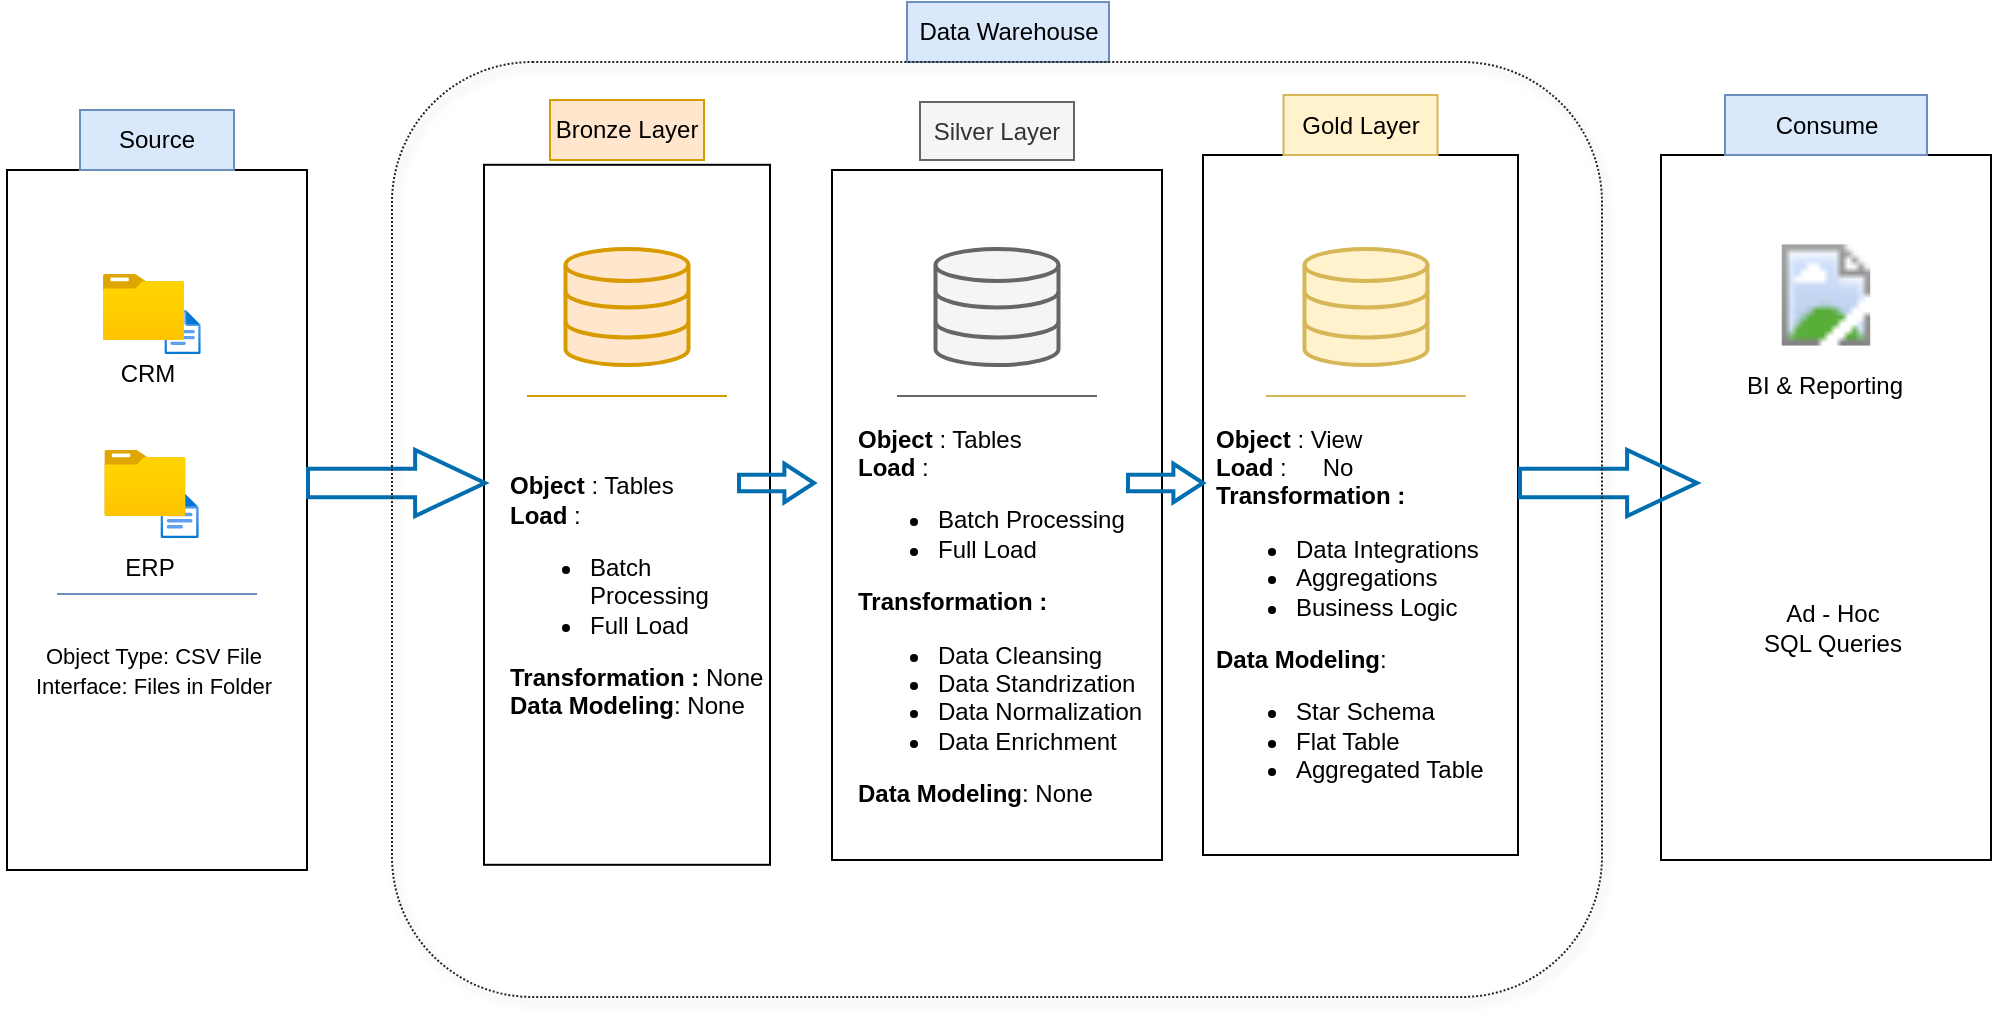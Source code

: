 <mxfile version="26.0.16" pages="4">
  <diagram name="data_architecture" id="nhpkwz77i0UHv35BJpsx">
    <mxGraphModel dx="1313" dy="1822" grid="1" gridSize="11" guides="1" tooltips="1" connect="1" arrows="1" fold="1" page="1" pageScale="1" pageWidth="827" pageHeight="1169" math="0" shadow="0">
      <root>
        <mxCell id="0" />
        <mxCell id="1" parent="0" />
        <mxCell id="12eTkEtlXsUpFR4AQQ0C-1" value="" style="rounded=0;whiteSpace=wrap;html=1;align=center;fillColor=default;" parent="1" vertex="1">
          <mxGeometry x="3.5" y="-554" width="150" height="350" as="geometry" />
        </mxCell>
        <mxCell id="12eTkEtlXsUpFR4AQQ0C-2" value="Source" style="text;html=1;align=center;verticalAlign=middle;whiteSpace=wrap;rounded=0;fillColor=#dae8fc;strokeColor=#6c8ebf;" parent="1" vertex="1">
          <mxGeometry x="40" y="-584" width="77" height="30" as="geometry" />
        </mxCell>
        <mxCell id="12eTkEtlXsUpFR4AQQ0C-3" value="" style="rounded=0;whiteSpace=wrap;html=1;align=center;" parent="1" vertex="1">
          <mxGeometry x="242" y="-556.6" width="143" height="350" as="geometry" />
        </mxCell>
        <mxCell id="12eTkEtlXsUpFR4AQQ0C-4" value="Bronze Layer" style="text;html=1;align=center;verticalAlign=middle;whiteSpace=wrap;rounded=0;fillColor=#ffe6cc;strokeColor=#d79b00;" parent="1" vertex="1">
          <mxGeometry x="275" y="-589" width="77" height="30" as="geometry" />
        </mxCell>
        <mxCell id="12eTkEtlXsUpFR4AQQ0C-5" value="" style="rounded=0;whiteSpace=wrap;html=1;align=center;" parent="1" vertex="1">
          <mxGeometry x="416" y="-554" width="165" height="345" as="geometry" />
        </mxCell>
        <mxCell id="12eTkEtlXsUpFR4AQQ0C-6" value="Silver Layer" style="text;html=1;align=center;verticalAlign=middle;whiteSpace=wrap;rounded=0;fillColor=#f5f5f5;strokeColor=#666666;fontColor=#333333;" parent="1" vertex="1">
          <mxGeometry x="460" y="-588" width="77" height="29" as="geometry" />
        </mxCell>
        <mxCell id="12eTkEtlXsUpFR4AQQ0C-7" value="" style="rounded=0;whiteSpace=wrap;html=1;align=center;" parent="1" vertex="1">
          <mxGeometry x="601.5" y="-561.5" width="157.5" height="350" as="geometry" />
        </mxCell>
        <mxCell id="12eTkEtlXsUpFR4AQQ0C-8" value="Gold Layer" style="text;html=1;align=center;verticalAlign=middle;whiteSpace=wrap;rounded=0;fillColor=#fff2cc;strokeColor=#d6b656;" parent="1" vertex="1">
          <mxGeometry x="641.75" y="-591.5" width="77" height="30" as="geometry" />
        </mxCell>
        <mxCell id="12eTkEtlXsUpFR4AQQ0C-9" value="" style="rounded=0;whiteSpace=wrap;html=1;" parent="1" vertex="1">
          <mxGeometry x="830.5" y="-561.5" width="165" height="352.5" as="geometry" />
        </mxCell>
        <mxCell id="12eTkEtlXsUpFR4AQQ0C-11" value="Data Warehouse" style="text;html=1;align=center;verticalAlign=middle;whiteSpace=wrap;rounded=0;fillColor=#dae8fc;strokeColor=#6c8ebf;" parent="1" vertex="1">
          <mxGeometry x="453.5" y="-638" width="101" height="30" as="geometry" />
        </mxCell>
        <mxCell id="12eTkEtlXsUpFR4AQQ0C-12" value="Consume" style="text;html=1;align=center;verticalAlign=middle;whiteSpace=wrap;rounded=0;fillColor=#dae8fc;strokeColor=#6c8ebf;" parent="1" vertex="1">
          <mxGeometry x="862.5" y="-591.5" width="101" height="30" as="geometry" />
        </mxCell>
        <mxCell id="12eTkEtlXsUpFR4AQQ0C-13" value="" style="aspect=fixed;html=1;align=center;fontSize=12;image=img/lib/azure2/general/File.svg;shape=image;labelBackgroundColor=default;verticalAlign=top;verticalLabelPosition=bottom;points=[];" parent="1" vertex="1">
          <mxGeometry x="77.74" y="-484" width="27.11" height="22" as="geometry" />
        </mxCell>
        <mxCell id="12eTkEtlXsUpFR4AQQ0C-14" value="" style="image;aspect=fixed;html=1;points=[];align=center;fontSize=12;image=img/lib/azure2/general/Folder_Blank.svg;" parent="1" vertex="1">
          <mxGeometry x="51.4" y="-502" width="40.66" height="33" as="geometry" />
        </mxCell>
        <mxCell id="12eTkEtlXsUpFR4AQQ0C-17" value="" style="aspect=fixed;html=1;align=center;fontSize=12;image=img/lib/azure2/general/File.svg;shape=image;labelBackgroundColor=default;verticalAlign=top;verticalLabelPosition=bottom;points=[];" parent="1" vertex="1">
          <mxGeometry x="75.52" y="-393.2" width="28.59" height="23.2" as="geometry" />
        </mxCell>
        <mxCell id="12eTkEtlXsUpFR4AQQ0C-18" value="" style="image;aspect=fixed;html=1;points=[];align=center;fontSize=12;image=img/lib/azure2/general/Folder_Blank.svg;" parent="1" vertex="1">
          <mxGeometry x="52.14" y="-414" width="40.66" height="33" as="geometry" />
        </mxCell>
        <mxCell id="12eTkEtlXsUpFR4AQQ0C-19" value="CRM" style="text;html=1;align=center;verticalAlign=middle;whiteSpace=wrap;rounded=0;" parent="1" vertex="1">
          <mxGeometry x="44.11" y="-467.5" width="60" height="30" as="geometry" />
        </mxCell>
        <mxCell id="12eTkEtlXsUpFR4AQQ0C-20" value="ERP" style="text;html=1;align=center;verticalAlign=middle;whiteSpace=wrap;rounded=0;" parent="1" vertex="1">
          <mxGeometry x="44.85" y="-370" width="60" height="30" as="geometry" />
        </mxCell>
        <mxCell id="12eTkEtlXsUpFR4AQQ0C-21" value="" style="verticalLabelPosition=bottom;shadow=0;dashed=0;align=center;html=1;verticalAlign=top;strokeWidth=1;shape=mxgraph.mockup.markup.line;strokeColor=#6c8ebf;fillColor=#dae8fc;" parent="1" vertex="1">
          <mxGeometry x="28.5" y="-352" width="100" height="20" as="geometry" />
        </mxCell>
        <mxCell id="12eTkEtlXsUpFR4AQQ0C-22" value="&lt;font style=&quot;font-size: 11px;&quot;&gt;Object Type: CSV File&lt;/font&gt;&lt;div&gt;&lt;font style=&quot;font-size: 11px;&quot;&gt;Interface: Files in Folder&lt;/font&gt;&lt;/div&gt;" style="text;html=1;align=center;verticalAlign=middle;whiteSpace=wrap;rounded=0;" parent="1" vertex="1">
          <mxGeometry y="-319" width="154" height="30" as="geometry" />
        </mxCell>
        <mxCell id="12eTkEtlXsUpFR4AQQ0C-23" value="" style="html=1;verticalLabelPosition=bottom;align=center;labelBackgroundColor=#ffffff;verticalAlign=top;strokeWidth=2;strokeColor=#d79b00;shadow=0;dashed=0;shape=mxgraph.ios7.icons.data;fillColor=#ffe6cc;" parent="1" vertex="1">
          <mxGeometry x="282.75" y="-514.55" width="61.5" height="58.1" as="geometry" />
        </mxCell>
        <mxCell id="12eTkEtlXsUpFR4AQQ0C-24" value="" style="html=1;verticalLabelPosition=bottom;align=center;labelBackgroundColor=#ffffff;verticalAlign=top;strokeWidth=2;strokeColor=#666666;shadow=0;dashed=0;shape=mxgraph.ios7.icons.data;fillColor=#f5f5f5;fontColor=#333333;" parent="1" vertex="1">
          <mxGeometry x="467.75" y="-514.55" width="61.5" height="58.1" as="geometry" />
        </mxCell>
        <mxCell id="12eTkEtlXsUpFR4AQQ0C-25" value="" style="html=1;verticalLabelPosition=bottom;align=center;labelBackgroundColor=#ffffff;verticalAlign=top;strokeWidth=2;strokeColor=#d6b656;shadow=0;dashed=0;shape=mxgraph.ios7.icons.data;fillColor=#fff2cc;" parent="1" vertex="1">
          <mxGeometry x="652.25" y="-514.55" width="61.5" height="58.1" as="geometry" />
        </mxCell>
        <mxCell id="12eTkEtlXsUpFR4AQQ0C-26" value="" style="verticalLabelPosition=bottom;shadow=0;dashed=0;align=center;html=1;verticalAlign=top;strokeWidth=1;shape=mxgraph.mockup.markup.line;strokeColor=#666666;fillColor=#f5f5f5;fontColor=#333333;" parent="1" vertex="1">
          <mxGeometry x="448.5" y="-451" width="100" height="20" as="geometry" />
        </mxCell>
        <mxCell id="12eTkEtlXsUpFR4AQQ0C-27" value="" style="verticalLabelPosition=bottom;shadow=0;dashed=0;align=center;html=1;verticalAlign=top;strokeWidth=1;shape=mxgraph.mockup.markup.line;strokeColor=#d79b00;fillColor=#ffe6cc;" parent="1" vertex="1">
          <mxGeometry x="263.5" y="-451" width="100" height="20" as="geometry" />
        </mxCell>
        <mxCell id="12eTkEtlXsUpFR4AQQ0C-28" value="" style="verticalLabelPosition=bottom;shadow=0;dashed=0;align=center;html=1;verticalAlign=top;strokeWidth=1;shape=mxgraph.mockup.markup.line;strokeColor=#d6b656;fillColor=#fff2cc;" parent="1" vertex="1">
          <mxGeometry x="633" y="-451" width="100" height="20" as="geometry" />
        </mxCell>
        <mxCell id="12eTkEtlXsUpFR4AQQ0C-29" value="&lt;b&gt;Object &lt;/b&gt;: Tables&lt;div&gt;&lt;b&gt;Load &lt;/b&gt;:&lt;/div&gt;&lt;div&gt;&lt;ul&gt;&lt;li&gt;Batch Processing&lt;/li&gt;&lt;li&gt;Full Load&lt;/li&gt;&lt;/ul&gt;&lt;div&gt;&lt;b&gt;Transformation : &lt;/b&gt;None&lt;/div&gt;&lt;/div&gt;&lt;div&gt;&lt;b&gt;Data Modeling&lt;/b&gt;: None&lt;/div&gt;" style="text;html=1;align=left;verticalAlign=middle;whiteSpace=wrap;rounded=0;" parent="1" vertex="1">
          <mxGeometry x="253" y="-431" width="132" height="179.6" as="geometry" />
        </mxCell>
        <mxCell id="12eTkEtlXsUpFR4AQQ0C-31" value="&lt;b&gt;Object &lt;/b&gt;: Tables&lt;div&gt;&lt;b&gt;Load &lt;/b&gt;:&lt;/div&gt;&lt;div&gt;&lt;ul&gt;&lt;li&gt;Batch Processing&lt;/li&gt;&lt;li&gt;Full Load&lt;/li&gt;&lt;/ul&gt;&lt;div&gt;&lt;b&gt;Transformation :&amp;nbsp;&lt;/b&gt;&lt;/div&gt;&lt;/div&gt;&lt;div&gt;&lt;ul&gt;&lt;li&gt;Data Cleansing&lt;/li&gt;&lt;li&gt;Data Standrization&lt;/li&gt;&lt;li&gt;Data Normalization&lt;/li&gt;&lt;li&gt;Data Enrichment&lt;/li&gt;&lt;/ul&gt;&lt;/div&gt;&lt;div&gt;&lt;b&gt;Data Modeling&lt;/b&gt;: None&lt;/div&gt;" style="text;html=1;align=left;verticalAlign=middle;whiteSpace=wrap;rounded=0;" parent="1" vertex="1">
          <mxGeometry x="427" y="-431" width="154" height="200" as="geometry" />
        </mxCell>
        <mxCell id="12eTkEtlXsUpFR4AQQ0C-32" value="&lt;b&gt;Object &lt;/b&gt;: View&lt;div&gt;&lt;b&gt;Load &lt;/b&gt;:&lt;span style=&quot;white-space: pre;&quot;&gt;&#x9;&lt;/span&gt;No&lt;/div&gt;&lt;div&gt;&lt;b style=&quot;background-color: transparent; color: light-dark(rgb(0, 0, 0), rgb(255, 255, 255));&quot;&gt;Transformation :&amp;nbsp;&lt;/b&gt;&lt;/div&gt;&lt;div&gt;&lt;ul&gt;&lt;li&gt;Data Integrations&lt;/li&gt;&lt;li&gt;Aggregations&lt;/li&gt;&lt;li&gt;Business Logic&lt;/li&gt;&lt;/ul&gt;&lt;/div&gt;&lt;div&gt;&lt;b&gt;Data Modeling&lt;/b&gt;:&amp;nbsp;&lt;/div&gt;&lt;div&gt;&lt;ul&gt;&lt;li&gt;Star Schema&lt;/li&gt;&lt;li&gt;Flat Table&lt;/li&gt;&lt;li&gt;Aggregated Table&lt;/li&gt;&lt;/ul&gt;&lt;/div&gt;" style="text;html=1;align=left;verticalAlign=middle;whiteSpace=wrap;rounded=0;" parent="1" vertex="1">
          <mxGeometry x="606" y="-431" width="154" height="200" as="geometry" />
        </mxCell>
        <mxCell id="12eTkEtlXsUpFR4AQQ0C-33" value="" style="shape=mxgraph.arrows.arrow_right;html=1;verticalLabelPosition=bottom;verticalAlign=top;strokeWidth=2;strokeColor=#006EAF;fillColor=none;fontColor=#ffffff;" parent="1" vertex="1">
          <mxGeometry x="154" y="-414" width="88.5" height="33" as="geometry" />
        </mxCell>
        <mxCell id="12eTkEtlXsUpFR4AQQ0C-34" value="" style="shape=mxgraph.arrows.arrow_right;html=1;verticalLabelPosition=bottom;verticalAlign=top;strokeWidth=2;strokeColor=#006EAF;fillColor=none;fontColor=#ffffff;" parent="1" vertex="1">
          <mxGeometry x="760" y="-414" width="88.5" height="33" as="geometry" />
        </mxCell>
        <mxCell id="12eTkEtlXsUpFR4AQQ0C-35" value="" style="shape=mxgraph.arrows.arrow_right;html=1;verticalLabelPosition=bottom;verticalAlign=top;strokeWidth=2;strokeColor=#006EAF;fillColor=none;fontColor=#ffffff;" parent="1" vertex="1">
          <mxGeometry x="369.5" y="-407.1" width="37.5" height="19.2" as="geometry" />
        </mxCell>
        <mxCell id="12eTkEtlXsUpFR4AQQ0C-37" value="" style="shape=mxgraph.arrows.arrow_right;html=1;verticalLabelPosition=bottom;verticalAlign=top;strokeWidth=2;strokeColor=#006EAF;fillColor=none;fontColor=#ffffff;" parent="1" vertex="1">
          <mxGeometry x="564" y="-407.1" width="37.5" height="19.2" as="geometry" />
        </mxCell>
        <mxCell id="12eTkEtlXsUpFR4AQQ0C-38" value="" style="image;aspect=fixed;html=1;points=[];align=center;fontSize=12;image=img/lib/azure2/power_platform/PowerBI.svg;strokeWidth=1;imageBackground=none;" parent="1" vertex="1">
          <mxGeometry x="890.87" y="-521" width="44.25" height="59" as="geometry" />
        </mxCell>
        <mxCell id="12eTkEtlXsUpFR4AQQ0C-39" value="" style="shape=image;html=1;verticalAlign=top;verticalLabelPosition=bottom;labelBackgroundColor=#ffffff;imageAspect=0;aspect=fixed;image=https://cdn4.iconfinder.com/data/icons/success-filloutline/64/chart-analysis-analytics-data_analytics-pie_1-128.png" parent="1" vertex="1">
          <mxGeometry x="890.87" y="-387.9" width="51" height="51" as="geometry" />
        </mxCell>
        <mxCell id="12eTkEtlXsUpFR4AQQ0C-40" value="BI &amp;amp; Reporting" style="text;html=1;align=center;verticalAlign=middle;whiteSpace=wrap;rounded=0;" parent="1" vertex="1">
          <mxGeometry x="864.43" y="-461" width="97.13" height="30" as="geometry" />
        </mxCell>
        <mxCell id="12eTkEtlXsUpFR4AQQ0C-41" value="Ad - Hoc&lt;div&gt;SQL Queries&lt;/div&gt;" style="text;html=1;align=center;verticalAlign=middle;whiteSpace=wrap;rounded=0;" parent="1" vertex="1">
          <mxGeometry x="867.8" y="-340" width="97.13" height="30" as="geometry" />
        </mxCell>
        <mxCell id="12eTkEtlXsUpFR4AQQ0C-42" value="" style="rounded=1;whiteSpace=wrap;html=1;fillColor=none;dashed=1;dashPattern=1 1;strokeColor=#242424;shadow=1;" parent="1" vertex="1">
          <mxGeometry x="196" y="-608" width="605" height="467.5" as="geometry" />
        </mxCell>
      </root>
    </mxGraphModel>
  </diagram>
  <diagram id="hw-kjTKZ5c13y8A96AOU" name="data_integration">
    <mxGraphModel dx="1798" dy="1305" grid="1" gridSize="10" guides="1" tooltips="1" connect="1" arrows="1" fold="1" page="1" pageScale="1" pageWidth="827" pageHeight="1169" math="0" shadow="0">
      <root>
        <mxCell id="0" />
        <mxCell id="1" parent="0" />
        <mxCell id="xkvXRBORzHPfZcDFSw5I-1" value="&lt;font style=&quot;font-size: 20px;&quot;&gt;Sales_details&lt;/font&gt;" style="swimlane;fontStyle=0;childLayout=stackLayout;horizontal=1;startSize=30;horizontalStack=0;resizeParent=1;resizeParentMax=0;resizeLast=0;collapsible=1;marginBottom=0;whiteSpace=wrap;html=1;fillColor=#dae8fc;strokeColor=#6c8ebf;" parent="1" vertex="1">
          <mxGeometry x="1134" y="374" width="220" height="99" as="geometry" />
        </mxCell>
        <mxCell id="xkvXRBORzHPfZcDFSw5I-2" value="&lt;font style=&quot;font-size: 17px;&quot;&gt;Cst_id&lt;/font&gt;" style="text;strokeColor=none;fillColor=none;align=center;verticalAlign=middle;spacingLeft=4;spacingRight=4;overflow=hidden;points=[[0,0.5],[1,0.5]];portConstraint=eastwest;rotatable=0;whiteSpace=wrap;html=1;strokeWidth=3;" parent="xkvXRBORzHPfZcDFSw5I-1" vertex="1">
          <mxGeometry y="30" width="220" height="30" as="geometry" />
        </mxCell>
        <mxCell id="xkvXRBORzHPfZcDFSw5I-3" value="&lt;font style=&quot;font-size: 15px;&quot;&gt;Prd_Key&lt;/font&gt;" style="text;strokeColor=none;fillColor=none;align=center;verticalAlign=middle;spacingLeft=4;spacingRight=4;overflow=hidden;points=[[0,0.5],[1,0.5]];portConstraint=eastwest;rotatable=0;whiteSpace=wrap;html=1;" parent="xkvXRBORzHPfZcDFSw5I-1" vertex="1">
          <mxGeometry y="60" width="220" height="39" as="geometry" />
        </mxCell>
        <mxCell id="xkvXRBORzHPfZcDFSw5I-4" value="&lt;font style=&quot;font-size: 20px;&quot;&gt;Cust_info&lt;/font&gt;" style="swimlane;fontStyle=0;childLayout=stackLayout;horizontal=1;startSize=30;horizontalStack=0;resizeParent=1;resizeParentMax=0;resizeLast=0;collapsible=1;marginBottom=0;whiteSpace=wrap;html=1;fillColor=#dae8fc;strokeColor=#6c8ebf;" parent="1" vertex="1">
          <mxGeometry x="1532.6" y="308" width="226.5" height="90" as="geometry" />
        </mxCell>
        <mxCell id="xkvXRBORzHPfZcDFSw5I-5" value="&lt;font style=&quot;font-size: 17px;&quot;&gt;Cst_id&lt;/font&gt;" style="text;strokeColor=none;fillColor=none;align=center;verticalAlign=middle;spacingLeft=4;spacingRight=4;overflow=hidden;points=[[0,0.5],[1,0.5]];portConstraint=eastwest;rotatable=0;whiteSpace=wrap;html=1;strokeWidth=3;" parent="xkvXRBORzHPfZcDFSw5I-4" vertex="1">
          <mxGeometry y="30" width="226.5" height="30" as="geometry" />
        </mxCell>
        <mxCell id="xkvXRBORzHPfZcDFSw5I-6" style="edgeStyle=orthogonalEdgeStyle;rounded=0;orthogonalLoop=1;jettySize=auto;html=1;" parent="xkvXRBORzHPfZcDFSw5I-4" source="xkvXRBORzHPfZcDFSw5I-7" edge="1">
          <mxGeometry relative="1" as="geometry">
            <mxPoint x="250.4" y="75" as="targetPoint" />
          </mxGeometry>
        </mxCell>
        <mxCell id="xkvXRBORzHPfZcDFSw5I-7" value="&lt;font style=&quot;font-size: 17px;&quot;&gt;Cst_key&lt;/font&gt;" style="text;strokeColor=none;fillColor=none;align=center;verticalAlign=middle;spacingLeft=4;spacingRight=4;overflow=hidden;points=[[0,0.5],[1,0.5]];portConstraint=eastwest;rotatable=0;whiteSpace=wrap;html=1;strokeWidth=3;" parent="xkvXRBORzHPfZcDFSw5I-4" vertex="1">
          <mxGeometry y="60" width="226.5" height="30" as="geometry" />
        </mxCell>
        <mxCell id="xkvXRBORzHPfZcDFSw5I-8" value="&lt;font style=&quot;font-size: 20px;&quot;&gt;Prd_info&lt;/font&gt;" style="swimlane;fontStyle=0;childLayout=stackLayout;horizontal=1;startSize=30;horizontalStack=0;resizeParent=1;resizeParentMax=0;resizeLast=0;collapsible=1;marginBottom=0;whiteSpace=wrap;html=1;fillColor=#dae8fc;strokeColor=#6c8ebf;" parent="1" vertex="1">
          <mxGeometry x="1538" y="550" width="226.5" height="69" as="geometry" />
        </mxCell>
        <mxCell id="xkvXRBORzHPfZcDFSw5I-9" value="&lt;font style=&quot;font-size: 17px;&quot;&gt;Prd_Key&lt;/font&gt;" style="text;strokeColor=none;fillColor=none;align=center;verticalAlign=middle;spacingLeft=4;spacingRight=4;overflow=hidden;points=[[0,0.5],[1,0.5]];portConstraint=eastwest;rotatable=0;whiteSpace=wrap;html=1;" parent="xkvXRBORzHPfZcDFSw5I-8" vertex="1">
          <mxGeometry y="30" width="226.5" height="39" as="geometry" />
        </mxCell>
        <mxCell id="xkvXRBORzHPfZcDFSw5I-10" value="&lt;font style=&quot;font-size: 20px;&quot;&gt;Cust_az12&lt;/font&gt;" style="swimlane;fontStyle=0;childLayout=stackLayout;horizontal=1;startSize=30;horizontalStack=0;resizeParent=1;resizeParentMax=0;resizeLast=0;collapsible=1;marginBottom=0;whiteSpace=wrap;html=1;fillColor=#ffe6cc;strokeColor=#d79b00;" parent="1" vertex="1">
          <mxGeometry x="2069" y="220" width="226.5" height="60" as="geometry" />
        </mxCell>
        <mxCell id="xkvXRBORzHPfZcDFSw5I-11" value="&lt;span style=&quot;font-size: 17px;&quot;&gt;Cid&lt;/span&gt;" style="text;strokeColor=none;fillColor=none;align=center;verticalAlign=middle;spacingLeft=4;spacingRight=4;overflow=hidden;points=[[0,0.5],[1,0.5]];portConstraint=eastwest;rotatable=0;whiteSpace=wrap;html=1;strokeWidth=3;" parent="xkvXRBORzHPfZcDFSw5I-10" vertex="1">
          <mxGeometry y="30" width="226.5" height="30" as="geometry" />
        </mxCell>
        <mxCell id="xkvXRBORzHPfZcDFSw5I-12" value="&lt;span style=&quot;font-size: 20px;&quot;&gt;Loc_a101&lt;/span&gt;" style="swimlane;fontStyle=0;childLayout=stackLayout;horizontal=1;startSize=30;horizontalStack=0;resizeParent=1;resizeParentMax=0;resizeLast=0;collapsible=1;marginBottom=0;whiteSpace=wrap;html=1;fillColor=#ffe6cc;strokeColor=#d79b00;" parent="1" vertex="1">
          <mxGeometry x="2069" y="412" width="226.5" height="60" as="geometry" />
        </mxCell>
        <mxCell id="xkvXRBORzHPfZcDFSw5I-13" value="&lt;font style=&quot;font-size: 17px;&quot;&gt;Cid&lt;/font&gt;" style="text;strokeColor=none;fillColor=none;align=center;verticalAlign=middle;spacingLeft=4;spacingRight=4;overflow=hidden;points=[[0,0.5],[1,0.5]];portConstraint=eastwest;rotatable=0;whiteSpace=wrap;html=1;strokeWidth=3;" parent="xkvXRBORzHPfZcDFSw5I-12" vertex="1">
          <mxGeometry y="30" width="226.5" height="30" as="geometry" />
        </mxCell>
        <mxCell id="xkvXRBORzHPfZcDFSw5I-14" value="&lt;font style=&quot;font-size: 20px;&quot;&gt;px_cat_g1v2&lt;/font&gt;" style="swimlane;fontStyle=0;childLayout=stackLayout;horizontal=1;startSize=30;horizontalStack=0;resizeParent=1;resizeParentMax=0;resizeLast=0;collapsible=1;marginBottom=0;whiteSpace=wrap;html=1;fillColor=#ffe6cc;strokeColor=#d79b00;" parent="1" vertex="1">
          <mxGeometry x="2069" y="604" width="226.5" height="60" as="geometry" />
        </mxCell>
        <mxCell id="xkvXRBORzHPfZcDFSw5I-15" value="&lt;font style=&quot;font-size: 17px;&quot;&gt;Id&lt;/font&gt;" style="text;strokeColor=none;fillColor=none;align=center;verticalAlign=middle;spacingLeft=4;spacingRight=4;overflow=hidden;points=[[0,0.5],[1,0.5]];portConstraint=eastwest;rotatable=0;whiteSpace=wrap;html=1;strokeWidth=3;" parent="xkvXRBORzHPfZcDFSw5I-14" vertex="1">
          <mxGeometry y="30" width="226.5" height="30" as="geometry" />
        </mxCell>
        <mxCell id="xkvXRBORzHPfZcDFSw5I-16" style="edgeStyle=orthogonalEdgeStyle;rounded=0;orthogonalLoop=1;jettySize=auto;html=1;" parent="1" source="xkvXRBORzHPfZcDFSw5I-3" target="xkvXRBORzHPfZcDFSw5I-9" edge="1">
          <mxGeometry relative="1" as="geometry" />
        </mxCell>
        <mxCell id="xkvXRBORzHPfZcDFSw5I-17" style="edgeStyle=orthogonalEdgeStyle;rounded=0;orthogonalLoop=1;jettySize=auto;html=1;" parent="1" source="xkvXRBORzHPfZcDFSw5I-2" target="xkvXRBORzHPfZcDFSw5I-5" edge="1">
          <mxGeometry relative="1" as="geometry" />
        </mxCell>
        <mxCell id="xkvXRBORzHPfZcDFSw5I-18" style="edgeStyle=orthogonalEdgeStyle;rounded=0;orthogonalLoop=1;jettySize=auto;html=1;entryX=0;entryY=0.5;entryDx=0;entryDy=0;" parent="1" source="xkvXRBORzHPfZcDFSw5I-9" target="xkvXRBORzHPfZcDFSw5I-15" edge="1">
          <mxGeometry relative="1" as="geometry" />
        </mxCell>
        <mxCell id="xkvXRBORzHPfZcDFSw5I-19" value="&lt;font style=&quot;font-size: 17px;&quot;&gt;Transaction Details&lt;/font&gt;" style="text;html=1;align=center;verticalAlign=middle;whiteSpace=wrap;rounded=0;" parent="1" vertex="1">
          <mxGeometry x="1167" y="330" width="176" height="44" as="geometry" />
        </mxCell>
        <mxCell id="xkvXRBORzHPfZcDFSw5I-20" value="&lt;font style=&quot;font-size: 17px;&quot;&gt;Customer Info&lt;/font&gt;" style="text;html=1;align=center;verticalAlign=middle;whiteSpace=wrap;rounded=0;" parent="1" vertex="1">
          <mxGeometry x="1559.75" y="264" width="176" height="44" as="geometry" />
        </mxCell>
        <mxCell id="xkvXRBORzHPfZcDFSw5I-21" value="&lt;font style=&quot;font-size: 17px;&quot;&gt;Product Info&lt;/font&gt;" style="text;html=1;align=center;verticalAlign=middle;whiteSpace=wrap;rounded=0;" parent="1" vertex="1">
          <mxGeometry x="1559.75" y="506" width="176" height="44" as="geometry" />
        </mxCell>
        <mxCell id="xkvXRBORzHPfZcDFSw5I-22" value="&lt;span style=&quot;font-size: 17px;&quot;&gt;Extra customer info&lt;/span&gt;" style="text;html=1;align=center;verticalAlign=middle;whiteSpace=wrap;rounded=0;" parent="1" vertex="1">
          <mxGeometry x="2094.75" y="176" width="176" height="44" as="geometry" />
        </mxCell>
        <mxCell id="xkvXRBORzHPfZcDFSw5I-23" value="&lt;span style=&quot;font-size: 17px;&quot;&gt;Customer Location&lt;/span&gt;" style="text;html=1;align=center;verticalAlign=middle;whiteSpace=wrap;rounded=0;" parent="1" vertex="1">
          <mxGeometry x="2094.25" y="368" width="176" height="44" as="geometry" />
        </mxCell>
        <mxCell id="xkvXRBORzHPfZcDFSw5I-24" value="&lt;font style=&quot;font-size: 17px;&quot;&gt;Product Categories&lt;/font&gt;" style="text;html=1;align=center;verticalAlign=middle;whiteSpace=wrap;rounded=0;" parent="1" vertex="1">
          <mxGeometry x="2094.25" y="560" width="176" height="44" as="geometry" />
        </mxCell>
        <mxCell id="xkvXRBORzHPfZcDFSw5I-25" value="" style="rounded=1;whiteSpace=wrap;html=1;dashed=1;fillColor=none;strokeColor=#242424;" parent="1" vertex="1">
          <mxGeometry x="1090" y="154" width="770" height="539" as="geometry" />
        </mxCell>
        <mxCell id="xkvXRBORzHPfZcDFSw5I-26" value="&lt;font style=&quot;font-size: 28px;&quot;&gt;CRM&lt;/font&gt;" style="text;html=1;align=center;verticalAlign=middle;whiteSpace=wrap;rounded=0;fillColor=#dae8fc;strokeColor=#6c8ebf;" parent="1" vertex="1">
          <mxGeometry x="1330.52" y="99" width="198" height="55" as="geometry" />
        </mxCell>
        <mxCell id="xkvXRBORzHPfZcDFSw5I-27" value="" style="rounded=1;whiteSpace=wrap;html=1;dashed=1;fillColor=none;strokeColor=#242424;" parent="1" vertex="1">
          <mxGeometry x="1995.75" y="154" width="374" height="539" as="geometry" />
        </mxCell>
        <mxCell id="xkvXRBORzHPfZcDFSw5I-28" value="&lt;font style=&quot;font-size: 28px;&quot;&gt;ERP&lt;/font&gt;" style="text;html=1;align=center;verticalAlign=middle;whiteSpace=wrap;rounded=0;fillColor=#ffe6cc;strokeColor=#d79b00;" parent="1" vertex="1">
          <mxGeometry x="2069" y="99" width="198" height="55" as="geometry" />
        </mxCell>
        <mxCell id="xkvXRBORzHPfZcDFSw5I-29" style="edgeStyle=orthogonalEdgeStyle;rounded=0;orthogonalLoop=1;jettySize=auto;html=1;entryX=0;entryY=0.5;entryDx=0;entryDy=0;" parent="1" source="xkvXRBORzHPfZcDFSw5I-7" target="xkvXRBORzHPfZcDFSw5I-11" edge="1">
          <mxGeometry relative="1" as="geometry" />
        </mxCell>
        <mxCell id="xkvXRBORzHPfZcDFSw5I-30" style="edgeStyle=orthogonalEdgeStyle;rounded=0;orthogonalLoop=1;jettySize=auto;html=1;entryX=0;entryY=0.5;entryDx=0;entryDy=0;" parent="1" source="xkvXRBORzHPfZcDFSw5I-7" target="xkvXRBORzHPfZcDFSw5I-13" edge="1">
          <mxGeometry relative="1" as="geometry" />
        </mxCell>
      </root>
    </mxGraphModel>
  </diagram>
  <diagram id="AJ0NPRERMujDcAg-Sh2D" name="data_flow">
    <mxGraphModel dx="1235" dy="614" grid="1" gridSize="10" guides="1" tooltips="1" connect="1" arrows="1" fold="1" page="1" pageScale="1" pageWidth="827" pageHeight="1169" math="0" shadow="0">
      <root>
        <mxCell id="0" />
        <mxCell id="1" parent="0" />
        <mxCell id="x7na8OwrvL0Cb59hSZcz-103" value="" style="rounded=1;whiteSpace=wrap;html=1;strokeWidth=2;fillWeight=4;hachureGap=8;hachureAngle=45;sketch=1;fillColor=#fad9d5;strokeColor=#ae4132;" vertex="1" parent="1">
          <mxGeometry x="35" y="120" width="900" height="490" as="geometry" />
        </mxCell>
        <mxCell id="x7na8OwrvL0Cb59hSZcz-40" value="" style="rounded=1;labelBackgroundColor=none;" vertex="1" parent="1">
          <mxGeometry x="70" y="190" width="140" height="380" as="geometry" />
        </mxCell>
        <mxCell id="x7na8OwrvL0Cb59hSZcz-41" value="" style="image;aspect=fixed;html=1;points=[];align=center;fontSize=12;image=img/lib/azure2/general/Folder_Blank.svg;" vertex="1" parent="1">
          <mxGeometry x="100" y="260" width="69" height="56.0" as="geometry" />
        </mxCell>
        <mxCell id="x7na8OwrvL0Cb59hSZcz-42" value="" style="image;aspect=fixed;html=1;points=[];align=center;fontSize=12;image=img/lib/azure2/general/Folder_Blank.svg;" vertex="1" parent="1">
          <mxGeometry x="100" y="428" width="69" height="56.0" as="geometry" />
        </mxCell>
        <mxCell id="x7na8OwrvL0Cb59hSZcz-43" value="" style="image;aspect=fixed;html=1;points=[];align=center;fontSize=12;image=img/lib/azure2/general/File.svg;" vertex="1" parent="1">
          <mxGeometry x="144.65" y="286" width="24.35" height="30" as="geometry" />
        </mxCell>
        <mxCell id="x7na8OwrvL0Cb59hSZcz-44" value="" style="image;aspect=fixed;html=1;points=[];align=center;fontSize=12;image=img/lib/azure2/general/File.svg;" vertex="1" parent="1">
          <mxGeometry x="144.65" y="454" width="24.35" height="30" as="geometry" />
        </mxCell>
        <mxCell id="x7na8OwrvL0Cb59hSZcz-45" value="&lt;font style=&quot;font-size: 15px;&quot;&gt;CRM&lt;/font&gt;" style="text;html=1;align=center;verticalAlign=middle;whiteSpace=wrap;rounded=0;" vertex="1" parent="1">
          <mxGeometry x="104.5" y="316" width="60" height="30" as="geometry" />
        </mxCell>
        <mxCell id="x7na8OwrvL0Cb59hSZcz-46" value="&lt;font style=&quot;font-size: 15px;&quot;&gt;ERP&lt;/font&gt;" style="text;html=1;align=center;verticalAlign=middle;whiteSpace=wrap;rounded=0;" vertex="1" parent="1">
          <mxGeometry x="104.5" y="484" width="60" height="30" as="geometry" />
        </mxCell>
        <mxCell id="x7na8OwrvL0Cb59hSZcz-47" value="" style="rounded=1;whiteSpace=wrap;html=1;fillColor=#ffe6cc;strokeColor=#d79b00;" vertex="1" parent="1">
          <mxGeometry x="270" y="192.5" width="160" height="380" as="geometry" />
        </mxCell>
        <mxCell id="x7na8OwrvL0Cb59hSZcz-48" value="Bronze Layer" style="text;html=1;align=center;verticalAlign=middle;whiteSpace=wrap;rounded=0;fillColor=#ffe6cc;strokeColor=#d79b00;" vertex="1" parent="1">
          <mxGeometry x="299.5" y="177.5" width="90" height="30" as="geometry" />
        </mxCell>
        <mxCell id="x7na8OwrvL0Cb59hSZcz-50" value="crm_sales_details" style="rounded=1;whiteSpace=wrap;html=1;" vertex="1" parent="1">
          <mxGeometry x="284.5" y="247.5" width="131" height="30" as="geometry" />
        </mxCell>
        <mxCell id="x7na8OwrvL0Cb59hSZcz-52" value="crm_prd_info&lt;span style=&quot;text-wrap-mode: nowrap; color: rgba(0, 0, 0, 0); font-family: monospace; font-size: 0px; text-align: start;&quot;&gt;%3CmxGraphModel%3E%3Croot%3E%3CmxCell%20id%3D%220%22%2F%3E%3CmxCell%20id%3D%221%22%20parent%3D%220%22%2F%3E%3CmxCell%20id%3D%222%22%20value%3D%22crm_sales_details%22%20style%3D%22rounded%3D1%3BwhiteSpace%3Dwrap%3Bhtml%3D1%3B%22%20vertex%3D%221%22%20parent%3D%221%22%3E%3CmxGeometry%20x%3D%22309%22%20y%3D%22330%22%20width%3D%22131%22%20height%3D%2230%22%20as%3D%22geometry%22%2F%3E%3C%2FmxCell%3E%3C%2Froot%3E%3C%2FmxGraphModel%3E&lt;/span&gt;" style="rounded=1;whiteSpace=wrap;html=1;" vertex="1" parent="1">
          <mxGeometry x="284.5" y="337.5" width="131" height="30" as="geometry" />
        </mxCell>
        <mxCell id="x7na8OwrvL0Cb59hSZcz-54" value="crm_cust_info" style="rounded=1;whiteSpace=wrap;html=1;" vertex="1" parent="1">
          <mxGeometry x="284.5" y="293.5" width="131" height="30" as="geometry" />
        </mxCell>
        <mxCell id="x7na8OwrvL0Cb59hSZcz-55" value="erp_cust_az12" style="rounded=1;whiteSpace=wrap;html=1;" vertex="1" parent="1">
          <mxGeometry x="284.5" y="417.5" width="131" height="30" as="geometry" />
        </mxCell>
        <mxCell id="x7na8OwrvL0Cb59hSZcz-56" value="erp_loc_a101" style="rounded=1;whiteSpace=wrap;html=1;" vertex="1" parent="1">
          <mxGeometry x="284.5" y="463.5" width="131" height="30" as="geometry" />
        </mxCell>
        <mxCell id="x7na8OwrvL0Cb59hSZcz-57" value="erp_px_cat_g1v2" style="rounded=1;whiteSpace=wrap;html=1;" vertex="1" parent="1">
          <mxGeometry x="284.5" y="507.5" width="131" height="30" as="geometry" />
        </mxCell>
        <mxCell id="x7na8OwrvL0Cb59hSZcz-64" value="" style="endArrow=classic;html=1;rounded=0;" edge="1" parent="1" target="x7na8OwrvL0Cb59hSZcz-50">
          <mxGeometry width="50" height="50" relative="1" as="geometry">
            <mxPoint x="164.5" y="300" as="sourcePoint" />
            <mxPoint x="214.5" y="250" as="targetPoint" />
            <Array as="points" />
          </mxGeometry>
        </mxCell>
        <mxCell id="x7na8OwrvL0Cb59hSZcz-65" value="" style="endArrow=classic;html=1;rounded=0;" edge="1" parent="1" target="x7na8OwrvL0Cb59hSZcz-54">
          <mxGeometry width="50" height="50" relative="1" as="geometry">
            <mxPoint x="170" y="300" as="sourcePoint" />
            <mxPoint x="319" y="279" as="targetPoint" />
            <Array as="points" />
          </mxGeometry>
        </mxCell>
        <mxCell id="x7na8OwrvL0Cb59hSZcz-66" value="" style="endArrow=classic;html=1;rounded=0;entryX=0;entryY=0.5;entryDx=0;entryDy=0;" edge="1" parent="1" target="x7na8OwrvL0Cb59hSZcz-52">
          <mxGeometry width="50" height="50" relative="1" as="geometry">
            <mxPoint x="170" y="300" as="sourcePoint" />
            <mxPoint x="319" y="311" as="targetPoint" />
            <Array as="points" />
          </mxGeometry>
        </mxCell>
        <mxCell id="x7na8OwrvL0Cb59hSZcz-67" value="" style="endArrow=classic;html=1;rounded=0;entryX=0.084;entryY=0.667;entryDx=0;entryDy=0;entryPerimeter=0;" edge="1" parent="1" source="x7na8OwrvL0Cb59hSZcz-42" target="x7na8OwrvL0Cb59hSZcz-57">
          <mxGeometry width="50" height="50" relative="1" as="geometry">
            <mxPoint x="160" y="440" as="sourcePoint" />
            <mxPoint x="294.5" y="475" as="targetPoint" />
            <Array as="points" />
          </mxGeometry>
        </mxCell>
        <mxCell id="x7na8OwrvL0Cb59hSZcz-68" value="" style="endArrow=classic;html=1;rounded=0;entryX=0;entryY=0.5;entryDx=0;entryDy=0;" edge="1" parent="1" source="x7na8OwrvL0Cb59hSZcz-42" target="x7na8OwrvL0Cb59hSZcz-56">
          <mxGeometry width="50" height="50" relative="1" as="geometry">
            <mxPoint x="179" y="455" as="sourcePoint" />
            <mxPoint x="330" y="530" as="targetPoint" />
            <Array as="points" />
          </mxGeometry>
        </mxCell>
        <mxCell id="x7na8OwrvL0Cb59hSZcz-69" value="" style="endArrow=classic;html=1;rounded=0;" edge="1" parent="1" source="x7na8OwrvL0Cb59hSZcz-42" target="x7na8OwrvL0Cb59hSZcz-55">
          <mxGeometry width="50" height="50" relative="1" as="geometry">
            <mxPoint x="179" y="447" as="sourcePoint" />
            <mxPoint x="319" y="481" as="targetPoint" />
            <Array as="points" />
          </mxGeometry>
        </mxCell>
        <mxCell id="x7na8OwrvL0Cb59hSZcz-70" value="" style="rounded=1;whiteSpace=wrap;html=1;fillColor=#f5f5f5;strokeColor=#666666;fontColor=#333333;" vertex="1" parent="1">
          <mxGeometry x="490" y="192.5" width="160" height="380" as="geometry" />
        </mxCell>
        <mxCell id="x7na8OwrvL0Cb59hSZcz-71" value="Silver Layer" style="text;html=1;align=center;verticalAlign=middle;whiteSpace=wrap;rounded=0;fillColor=#ffe6cc;strokeColor=#d79b00;" vertex="1" parent="1">
          <mxGeometry x="519.5" y="177.5" width="90" height="30" as="geometry" />
        </mxCell>
        <mxCell id="x7na8OwrvL0Cb59hSZcz-72" value="crm_sales_details" style="rounded=1;whiteSpace=wrap;html=1;" vertex="1" parent="1">
          <mxGeometry x="504.5" y="247.5" width="131" height="30" as="geometry" />
        </mxCell>
        <mxCell id="x7na8OwrvL0Cb59hSZcz-73" value="crm_prd_info&lt;span style=&quot;text-wrap-mode: nowrap; color: rgba(0, 0, 0, 0); font-family: monospace; font-size: 0px; text-align: start;&quot;&gt;%3CmxGraphModel%3E%3Croot%3E%3CmxCell%20id%3D%220%22%2F%3E%3CmxCell%20id%3D%221%22%20parent%3D%220%22%2F%3E%3CmxCell%20id%3D%222%22%20value%3D%22crm_sales_details%22%20style%3D%22rounded%3D1%3BwhiteSpace%3Dwrap%3Bhtml%3D1%3B%22%20vertex%3D%221%22%20parent%3D%221%22%3E%3CmxGeometry%20x%3D%22309%22%20y%3D%22330%22%20width%3D%22131%22%20height%3D%2230%22%20as%3D%22geometry%22%2F%3E%3C%2FmxCell%3E%3C%2Froot%3E%3C%2FmxGraphModel%3E&lt;/span&gt;" style="rounded=1;whiteSpace=wrap;html=1;" vertex="1" parent="1">
          <mxGeometry x="504.5" y="337.5" width="131" height="30" as="geometry" />
        </mxCell>
        <mxCell id="x7na8OwrvL0Cb59hSZcz-74" value="crm_cust_info" style="rounded=1;whiteSpace=wrap;html=1;" vertex="1" parent="1">
          <mxGeometry x="504.5" y="293.5" width="131" height="30" as="geometry" />
        </mxCell>
        <mxCell id="x7na8OwrvL0Cb59hSZcz-75" value="erp_cust_az12" style="rounded=1;whiteSpace=wrap;html=1;" vertex="1" parent="1">
          <mxGeometry x="504.5" y="417.5" width="131" height="30" as="geometry" />
        </mxCell>
        <mxCell id="x7na8OwrvL0Cb59hSZcz-76" value="erp_loc_a101" style="rounded=1;whiteSpace=wrap;html=1;" vertex="1" parent="1">
          <mxGeometry x="504.5" y="463.5" width="131" height="30" as="geometry" />
        </mxCell>
        <mxCell id="x7na8OwrvL0Cb59hSZcz-77" value="erp_px_cat_g1v2" style="rounded=1;whiteSpace=wrap;html=1;" vertex="1" parent="1">
          <mxGeometry x="504.5" y="507.5" width="131" height="30" as="geometry" />
        </mxCell>
        <mxCell id="x7na8OwrvL0Cb59hSZcz-78" value="" style="endArrow=classic;html=1;rounded=0;" edge="1" parent="1" source="x7na8OwrvL0Cb59hSZcz-50" target="x7na8OwrvL0Cb59hSZcz-72">
          <mxGeometry width="50" height="50" relative="1" as="geometry">
            <mxPoint x="560" y="390" as="sourcePoint" />
            <mxPoint x="610" y="340" as="targetPoint" />
          </mxGeometry>
        </mxCell>
        <mxCell id="x7na8OwrvL0Cb59hSZcz-79" value="" style="endArrow=classic;html=1;rounded=0;entryX=0;entryY=0.5;entryDx=0;entryDy=0;" edge="1" parent="1" source="x7na8OwrvL0Cb59hSZcz-54" target="x7na8OwrvL0Cb59hSZcz-74">
          <mxGeometry width="50" height="50" relative="1" as="geometry">
            <mxPoint x="415.5" y="308" as="sourcePoint" />
            <mxPoint x="504.5" y="308" as="targetPoint" />
          </mxGeometry>
        </mxCell>
        <mxCell id="x7na8OwrvL0Cb59hSZcz-80" value="" style="endArrow=classic;html=1;rounded=0;exitX=1;exitY=0.5;exitDx=0;exitDy=0;" edge="1" parent="1" source="x7na8OwrvL0Cb59hSZcz-55" target="x7na8OwrvL0Cb59hSZcz-75">
          <mxGeometry width="50" height="50" relative="1" as="geometry">
            <mxPoint x="414" y="352" as="sourcePoint" />
            <mxPoint x="503" y="352" as="targetPoint" />
          </mxGeometry>
        </mxCell>
        <mxCell id="x7na8OwrvL0Cb59hSZcz-83" value="" style="endArrow=classic;html=1;rounded=0;" edge="1" parent="1">
          <mxGeometry width="50" height="50" relative="1" as="geometry">
            <mxPoint x="415.5" y="352" as="sourcePoint" />
            <mxPoint x="504.5" y="352" as="targetPoint" />
          </mxGeometry>
        </mxCell>
        <mxCell id="x7na8OwrvL0Cb59hSZcz-84" value="" style="endArrow=classic;html=1;rounded=0;" edge="1" parent="1">
          <mxGeometry width="50" height="50" relative="1" as="geometry">
            <mxPoint x="415.5" y="478" as="sourcePoint" />
            <mxPoint x="504.5" y="478" as="targetPoint" />
          </mxGeometry>
        </mxCell>
        <mxCell id="x7na8OwrvL0Cb59hSZcz-85" value="" style="endArrow=classic;html=1;rounded=0;" edge="1" parent="1">
          <mxGeometry width="50" height="50" relative="1" as="geometry">
            <mxPoint x="415.5" y="522" as="sourcePoint" />
            <mxPoint x="504.5" y="522" as="targetPoint" />
          </mxGeometry>
        </mxCell>
        <mxCell id="x7na8OwrvL0Cb59hSZcz-86" value="" style="rounded=1;whiteSpace=wrap;html=1;fillColor=#fff2cc;strokeColor=#d6b656;" vertex="1" parent="1">
          <mxGeometry x="700" y="192.5" width="160" height="380" as="geometry" />
        </mxCell>
        <mxCell id="x7na8OwrvL0Cb59hSZcz-87" value="gold Layer" style="text;html=1;align=center;verticalAlign=middle;whiteSpace=wrap;rounded=0;fillColor=#ffe6cc;strokeColor=#d79b00;" vertex="1" parent="1">
          <mxGeometry x="729.5" y="177.5" width="90" height="30" as="geometry" />
        </mxCell>
        <mxCell id="x7na8OwrvL0Cb59hSZcz-88" value="fact_sales_details" style="rounded=1;whiteSpace=wrap;html=1;" vertex="1" parent="1">
          <mxGeometry x="714.5" y="277.5" width="131" height="30" as="geometry" />
        </mxCell>
        <mxCell id="x7na8OwrvL0Cb59hSZcz-89" value="dim_products&lt;span style=&quot;text-wrap-mode: nowrap; color: rgba(0, 0, 0, 0); font-family: monospace; font-size: 0px; text-align: start;&quot;&gt;3CmxGraphModel%3E%3Croot%3E%3CmxCell%20id%3D%220%22%2F%3E%3CmxCell%20id%3D%221%22%20parent%3D%220%22%2F%3E%3CmxCell%20id%3D%222%22%20value%3D%22crm_sales_details%22%20style%3D%22rounded%3D1%3BwhiteSpace%3Dwrap%3Bhtml%3D1%3B%22%20vertex%3D%221%22%20parent%3D%221%22%3E%3CmxGeometry%20x%3D%22309%22%20y%3D%22330%22%20width%3D%22131%22%20height%3D%2230%22%20as%3D%22geometry%22%2F%3E%3C%2FmxCell%3E%3C%2Froot%3E%3C%2FmxGraphModel%3E&lt;/span&gt;" style="rounded=1;whiteSpace=wrap;html=1;" vertex="1" parent="1">
          <mxGeometry x="714.5" y="441" width="131" height="30" as="geometry" />
        </mxCell>
        <mxCell id="x7na8OwrvL0Cb59hSZcz-90" value="dim_customers" style="rounded=1;whiteSpace=wrap;html=1;" vertex="1" parent="1">
          <mxGeometry x="714.5" y="367.5" width="131" height="30" as="geometry" />
        </mxCell>
        <mxCell id="x7na8OwrvL0Cb59hSZcz-95" value="" style="endArrow=classic;html=1;rounded=0;entryX=0;entryY=0.5;entryDx=0;entryDy=0;exitX=1;exitY=0.5;exitDx=0;exitDy=0;" edge="1" parent="1" source="x7na8OwrvL0Cb59hSZcz-72" target="x7na8OwrvL0Cb59hSZcz-88">
          <mxGeometry width="50" height="50" relative="1" as="geometry">
            <mxPoint x="620" y="262" as="sourcePoint" />
            <mxPoint x="709" y="262" as="targetPoint" />
          </mxGeometry>
        </mxCell>
        <mxCell id="x7na8OwrvL0Cb59hSZcz-97" value="" style="endArrow=classic;html=1;rounded=0;entryX=0;entryY=0.5;entryDx=0;entryDy=0;exitX=1;exitY=0.5;exitDx=0;exitDy=0;" edge="1" parent="1" source="x7na8OwrvL0Cb59hSZcz-74" target="x7na8OwrvL0Cb59hSZcz-90">
          <mxGeometry width="50" height="50" relative="1" as="geometry">
            <mxPoint x="630" y="308" as="sourcePoint" />
            <mxPoint x="714.5" y="337.5" as="targetPoint" />
          </mxGeometry>
        </mxCell>
        <mxCell id="x7na8OwrvL0Cb59hSZcz-98" value="" style="endArrow=classic;html=1;rounded=0;entryX=0;entryY=0.75;entryDx=0;entryDy=0;exitX=1;exitY=0.5;exitDx=0;exitDy=0;" edge="1" parent="1" target="x7na8OwrvL0Cb59hSZcz-89">
          <mxGeometry width="50" height="50" relative="1" as="geometry">
            <mxPoint x="635.5" y="354" as="sourcePoint" />
            <mxPoint x="714.5" y="428" as="targetPoint" />
          </mxGeometry>
        </mxCell>
        <mxCell id="x7na8OwrvL0Cb59hSZcz-99" value="" style="endArrow=classic;html=1;rounded=0;entryX=0;entryY=0.75;entryDx=0;entryDy=0;exitX=1;exitY=0.5;exitDx=0;exitDy=0;" edge="1" parent="1" target="x7na8OwrvL0Cb59hSZcz-89">
          <mxGeometry width="50" height="50" relative="1" as="geometry">
            <mxPoint x="635.5" y="520" as="sourcePoint" />
            <mxPoint x="714.5" y="594" as="targetPoint" />
          </mxGeometry>
        </mxCell>
        <mxCell id="x7na8OwrvL0Cb59hSZcz-100" value="" style="endArrow=classic;html=1;rounded=0;entryX=0;entryY=0.5;entryDx=0;entryDy=0;exitX=1;exitY=0.5;exitDx=0;exitDy=0;" edge="1" parent="1" source="x7na8OwrvL0Cb59hSZcz-75" target="x7na8OwrvL0Cb59hSZcz-90">
          <mxGeometry width="50" height="50" relative="1" as="geometry">
            <mxPoint x="645.5" y="364" as="sourcePoint" />
            <mxPoint x="725" y="474" as="targetPoint" />
          </mxGeometry>
        </mxCell>
        <mxCell id="x7na8OwrvL0Cb59hSZcz-101" value="" style="endArrow=classic;html=1;rounded=0;entryX=0;entryY=0.75;entryDx=0;entryDy=0;exitX=1;exitY=0.5;exitDx=0;exitDy=0;" edge="1" parent="1" source="x7na8OwrvL0Cb59hSZcz-76" target="x7na8OwrvL0Cb59hSZcz-90">
          <mxGeometry width="50" height="50" relative="1" as="geometry">
            <mxPoint x="646" y="443" as="sourcePoint" />
            <mxPoint x="725" y="393" as="targetPoint" />
          </mxGeometry>
        </mxCell>
        <mxCell id="x7na8OwrvL0Cb59hSZcz-102" value="&lt;font style=&quot;font-size: 17px;&quot;&gt;data flow&lt;/font&gt;" style="rounded=1;whiteSpace=wrap;html=1;" vertex="1" parent="1">
          <mxGeometry x="400" y="100" width="170" height="40" as="geometry" />
        </mxCell>
      </root>
    </mxGraphModel>
  </diagram>
  <diagram id="c7p14-2W6A1JG_eqlY62" name="data_model">
    <mxGraphModel dx="1235" dy="614" grid="1" gridSize="10" guides="1" tooltips="1" connect="1" arrows="1" fold="1" page="1" pageScale="1" pageWidth="827" pageHeight="1169" math="0" shadow="0">
      <root>
        <mxCell id="0" />
        <mxCell id="1" parent="0" />
        <mxCell id="FKGzvlLBLBXJ6pSEZm03-133" value="" style="rounded=1;whiteSpace=wrap;html=1;" vertex="1" parent="1">
          <mxGeometry x="14" y="80" width="800" height="430" as="geometry" />
        </mxCell>
        <mxCell id="FKGzvlLBLBXJ6pSEZm03-17" value="dim_customers" style="shape=table;startSize=30;container=1;collapsible=1;childLayout=tableLayout;fixedRows=1;rowLines=0;fontStyle=1;align=center;resizeLast=1;html=1;fillColor=#dae8fc;strokeColor=#6c8ebf;" vertex="1" parent="1">
          <mxGeometry x="50" y="130" width="180" height="330" as="geometry" />
        </mxCell>
        <mxCell id="FKGzvlLBLBXJ6pSEZm03-18" value="" style="shape=tableRow;horizontal=0;startSize=0;swimlaneHead=0;swimlaneBody=0;fillColor=none;collapsible=0;dropTarget=0;points=[[0,0.5],[1,0.5]];portConstraint=eastwest;top=0;left=0;right=0;bottom=1;" vertex="1" parent="FKGzvlLBLBXJ6pSEZm03-17">
          <mxGeometry y="30" width="180" height="30" as="geometry" />
        </mxCell>
        <mxCell id="FKGzvlLBLBXJ6pSEZm03-19" value="PK" style="shape=partialRectangle;connectable=0;fillColor=none;top=0;left=0;bottom=0;right=0;fontStyle=1;overflow=hidden;whiteSpace=wrap;html=1;" vertex="1" parent="FKGzvlLBLBXJ6pSEZm03-18">
          <mxGeometry width="30" height="30" as="geometry">
            <mxRectangle width="30" height="30" as="alternateBounds" />
          </mxGeometry>
        </mxCell>
        <mxCell id="FKGzvlLBLBXJ6pSEZm03-20" value="customer_key" style="shape=partialRectangle;connectable=0;fillColor=none;top=0;left=0;bottom=0;right=0;align=left;spacingLeft=6;fontStyle=5;overflow=hidden;whiteSpace=wrap;html=1;" vertex="1" parent="FKGzvlLBLBXJ6pSEZm03-18">
          <mxGeometry x="30" width="150" height="30" as="geometry">
            <mxRectangle width="150" height="30" as="alternateBounds" />
          </mxGeometry>
        </mxCell>
        <mxCell id="FKGzvlLBLBXJ6pSEZm03-21" value="" style="shape=tableRow;horizontal=0;startSize=0;swimlaneHead=0;swimlaneBody=0;fillColor=none;collapsible=0;dropTarget=0;points=[[0,0.5],[1,0.5]];portConstraint=eastwest;top=0;left=0;right=0;bottom=0;" vertex="1" parent="FKGzvlLBLBXJ6pSEZm03-17">
          <mxGeometry y="60" width="180" height="30" as="geometry" />
        </mxCell>
        <mxCell id="FKGzvlLBLBXJ6pSEZm03-22" value="" style="shape=partialRectangle;connectable=0;fillColor=none;top=0;left=0;bottom=0;right=0;editable=1;overflow=hidden;whiteSpace=wrap;html=1;" vertex="1" parent="FKGzvlLBLBXJ6pSEZm03-21">
          <mxGeometry width="30" height="30" as="geometry">
            <mxRectangle width="30" height="30" as="alternateBounds" />
          </mxGeometry>
        </mxCell>
        <mxCell id="FKGzvlLBLBXJ6pSEZm03-23" value="customer_id" style="shape=partialRectangle;connectable=0;fillColor=none;top=0;left=0;bottom=0;right=0;align=left;spacingLeft=6;overflow=hidden;whiteSpace=wrap;html=1;" vertex="1" parent="FKGzvlLBLBXJ6pSEZm03-21">
          <mxGeometry x="30" width="150" height="30" as="geometry">
            <mxRectangle width="150" height="30" as="alternateBounds" />
          </mxGeometry>
        </mxCell>
        <mxCell id="FKGzvlLBLBXJ6pSEZm03-24" value="" style="shape=tableRow;horizontal=0;startSize=0;swimlaneHead=0;swimlaneBody=0;fillColor=none;collapsible=0;dropTarget=0;points=[[0,0.5],[1,0.5]];portConstraint=eastwest;top=0;left=0;right=0;bottom=0;" vertex="1" parent="FKGzvlLBLBXJ6pSEZm03-17">
          <mxGeometry y="90" width="180" height="30" as="geometry" />
        </mxCell>
        <mxCell id="FKGzvlLBLBXJ6pSEZm03-25" value="" style="shape=partialRectangle;connectable=0;fillColor=none;top=0;left=0;bottom=0;right=0;editable=1;overflow=hidden;whiteSpace=wrap;html=1;" vertex="1" parent="FKGzvlLBLBXJ6pSEZm03-24">
          <mxGeometry width="30" height="30" as="geometry">
            <mxRectangle width="30" height="30" as="alternateBounds" />
          </mxGeometry>
        </mxCell>
        <mxCell id="FKGzvlLBLBXJ6pSEZm03-26" value="customer_number" style="shape=partialRectangle;connectable=0;fillColor=none;top=0;left=0;bottom=0;right=0;align=left;spacingLeft=6;overflow=hidden;whiteSpace=wrap;html=1;" vertex="1" parent="FKGzvlLBLBXJ6pSEZm03-24">
          <mxGeometry x="30" width="150" height="30" as="geometry">
            <mxRectangle width="150" height="30" as="alternateBounds" />
          </mxGeometry>
        </mxCell>
        <mxCell id="FKGzvlLBLBXJ6pSEZm03-27" value="" style="shape=tableRow;horizontal=0;startSize=0;swimlaneHead=0;swimlaneBody=0;fillColor=none;collapsible=0;dropTarget=0;points=[[0,0.5],[1,0.5]];portConstraint=eastwest;top=0;left=0;right=0;bottom=0;" vertex="1" parent="FKGzvlLBLBXJ6pSEZm03-17">
          <mxGeometry y="120" width="180" height="30" as="geometry" />
        </mxCell>
        <mxCell id="FKGzvlLBLBXJ6pSEZm03-28" value="" style="shape=partialRectangle;connectable=0;fillColor=none;top=0;left=0;bottom=0;right=0;editable=1;overflow=hidden;whiteSpace=wrap;html=1;" vertex="1" parent="FKGzvlLBLBXJ6pSEZm03-27">
          <mxGeometry width="30" height="30" as="geometry">
            <mxRectangle width="30" height="30" as="alternateBounds" />
          </mxGeometry>
        </mxCell>
        <mxCell id="FKGzvlLBLBXJ6pSEZm03-29" value="first_name" style="shape=partialRectangle;connectable=0;fillColor=none;top=0;left=0;bottom=0;right=0;align=left;spacingLeft=6;overflow=hidden;whiteSpace=wrap;html=1;" vertex="1" parent="FKGzvlLBLBXJ6pSEZm03-27">
          <mxGeometry x="30" width="150" height="30" as="geometry">
            <mxRectangle width="150" height="30" as="alternateBounds" />
          </mxGeometry>
        </mxCell>
        <mxCell id="FKGzvlLBLBXJ6pSEZm03-34" style="shape=tableRow;horizontal=0;startSize=0;swimlaneHead=0;swimlaneBody=0;fillColor=none;collapsible=0;dropTarget=0;points=[[0,0.5],[1,0.5]];portConstraint=eastwest;top=0;left=0;right=0;bottom=0;" vertex="1" parent="FKGzvlLBLBXJ6pSEZm03-17">
          <mxGeometry y="150" width="180" height="30" as="geometry" />
        </mxCell>
        <mxCell id="FKGzvlLBLBXJ6pSEZm03-35" style="shape=partialRectangle;connectable=0;fillColor=none;top=0;left=0;bottom=0;right=0;editable=1;overflow=hidden;whiteSpace=wrap;html=1;" vertex="1" parent="FKGzvlLBLBXJ6pSEZm03-34">
          <mxGeometry width="30" height="30" as="geometry">
            <mxRectangle width="30" height="30" as="alternateBounds" />
          </mxGeometry>
        </mxCell>
        <mxCell id="FKGzvlLBLBXJ6pSEZm03-36" value="last_name" style="shape=partialRectangle;connectable=0;fillColor=none;top=0;left=0;bottom=0;right=0;align=left;spacingLeft=6;overflow=hidden;whiteSpace=wrap;html=1;" vertex="1" parent="FKGzvlLBLBXJ6pSEZm03-34">
          <mxGeometry x="30" width="150" height="30" as="geometry">
            <mxRectangle width="150" height="30" as="alternateBounds" />
          </mxGeometry>
        </mxCell>
        <mxCell id="FKGzvlLBLBXJ6pSEZm03-37" style="shape=tableRow;horizontal=0;startSize=0;swimlaneHead=0;swimlaneBody=0;fillColor=none;collapsible=0;dropTarget=0;points=[[0,0.5],[1,0.5]];portConstraint=eastwest;top=0;left=0;right=0;bottom=0;" vertex="1" parent="FKGzvlLBLBXJ6pSEZm03-17">
          <mxGeometry y="180" width="180" height="30" as="geometry" />
        </mxCell>
        <mxCell id="FKGzvlLBLBXJ6pSEZm03-38" style="shape=partialRectangle;connectable=0;fillColor=none;top=0;left=0;bottom=0;right=0;editable=1;overflow=hidden;whiteSpace=wrap;html=1;" vertex="1" parent="FKGzvlLBLBXJ6pSEZm03-37">
          <mxGeometry width="30" height="30" as="geometry">
            <mxRectangle width="30" height="30" as="alternateBounds" />
          </mxGeometry>
        </mxCell>
        <mxCell id="FKGzvlLBLBXJ6pSEZm03-39" value="gender" style="shape=partialRectangle;connectable=0;fillColor=none;top=0;left=0;bottom=0;right=0;align=left;spacingLeft=6;overflow=hidden;whiteSpace=wrap;html=1;" vertex="1" parent="FKGzvlLBLBXJ6pSEZm03-37">
          <mxGeometry x="30" width="150" height="30" as="geometry">
            <mxRectangle width="150" height="30" as="alternateBounds" />
          </mxGeometry>
        </mxCell>
        <mxCell id="FKGzvlLBLBXJ6pSEZm03-40" style="shape=tableRow;horizontal=0;startSize=0;swimlaneHead=0;swimlaneBody=0;fillColor=none;collapsible=0;dropTarget=0;points=[[0,0.5],[1,0.5]];portConstraint=eastwest;top=0;left=0;right=0;bottom=0;" vertex="1" parent="FKGzvlLBLBXJ6pSEZm03-17">
          <mxGeometry y="210" width="180" height="30" as="geometry" />
        </mxCell>
        <mxCell id="FKGzvlLBLBXJ6pSEZm03-41" style="shape=partialRectangle;connectable=0;fillColor=none;top=0;left=0;bottom=0;right=0;editable=1;overflow=hidden;whiteSpace=wrap;html=1;" vertex="1" parent="FKGzvlLBLBXJ6pSEZm03-40">
          <mxGeometry width="30" height="30" as="geometry">
            <mxRectangle width="30" height="30" as="alternateBounds" />
          </mxGeometry>
        </mxCell>
        <mxCell id="FKGzvlLBLBXJ6pSEZm03-42" value="marital_status" style="shape=partialRectangle;connectable=0;fillColor=none;top=0;left=0;bottom=0;right=0;align=left;spacingLeft=6;overflow=hidden;whiteSpace=wrap;html=1;" vertex="1" parent="FKGzvlLBLBXJ6pSEZm03-40">
          <mxGeometry x="30" width="150" height="30" as="geometry">
            <mxRectangle width="150" height="30" as="alternateBounds" />
          </mxGeometry>
        </mxCell>
        <mxCell id="FKGzvlLBLBXJ6pSEZm03-43" style="shape=tableRow;horizontal=0;startSize=0;swimlaneHead=0;swimlaneBody=0;fillColor=none;collapsible=0;dropTarget=0;points=[[0,0.5],[1,0.5]];portConstraint=eastwest;top=0;left=0;right=0;bottom=0;" vertex="1" parent="FKGzvlLBLBXJ6pSEZm03-17">
          <mxGeometry y="240" width="180" height="30" as="geometry" />
        </mxCell>
        <mxCell id="FKGzvlLBLBXJ6pSEZm03-44" style="shape=partialRectangle;connectable=0;fillColor=none;top=0;left=0;bottom=0;right=0;editable=1;overflow=hidden;whiteSpace=wrap;html=1;" vertex="1" parent="FKGzvlLBLBXJ6pSEZm03-43">
          <mxGeometry width="30" height="30" as="geometry">
            <mxRectangle width="30" height="30" as="alternateBounds" />
          </mxGeometry>
        </mxCell>
        <mxCell id="FKGzvlLBLBXJ6pSEZm03-45" value="country" style="shape=partialRectangle;connectable=0;fillColor=none;top=0;left=0;bottom=0;right=0;align=left;spacingLeft=6;overflow=hidden;whiteSpace=wrap;html=1;" vertex="1" parent="FKGzvlLBLBXJ6pSEZm03-43">
          <mxGeometry x="30" width="150" height="30" as="geometry">
            <mxRectangle width="150" height="30" as="alternateBounds" />
          </mxGeometry>
        </mxCell>
        <mxCell id="FKGzvlLBLBXJ6pSEZm03-46" style="shape=tableRow;horizontal=0;startSize=0;swimlaneHead=0;swimlaneBody=0;fillColor=none;collapsible=0;dropTarget=0;points=[[0,0.5],[1,0.5]];portConstraint=eastwest;top=0;left=0;right=0;bottom=0;" vertex="1" parent="FKGzvlLBLBXJ6pSEZm03-17">
          <mxGeometry y="270" width="180" height="30" as="geometry" />
        </mxCell>
        <mxCell id="FKGzvlLBLBXJ6pSEZm03-47" style="shape=partialRectangle;connectable=0;fillColor=none;top=0;left=0;bottom=0;right=0;editable=1;overflow=hidden;whiteSpace=wrap;html=1;" vertex="1" parent="FKGzvlLBLBXJ6pSEZm03-46">
          <mxGeometry width="30" height="30" as="geometry">
            <mxRectangle width="30" height="30" as="alternateBounds" />
          </mxGeometry>
        </mxCell>
        <mxCell id="FKGzvlLBLBXJ6pSEZm03-48" value="create_date" style="shape=partialRectangle;connectable=0;fillColor=none;top=0;left=0;bottom=0;right=0;align=left;spacingLeft=6;overflow=hidden;whiteSpace=wrap;html=1;" vertex="1" parent="FKGzvlLBLBXJ6pSEZm03-46">
          <mxGeometry x="30" width="150" height="30" as="geometry">
            <mxRectangle width="150" height="30" as="alternateBounds" />
          </mxGeometry>
        </mxCell>
        <mxCell id="FKGzvlLBLBXJ6pSEZm03-49" style="shape=tableRow;horizontal=0;startSize=0;swimlaneHead=0;swimlaneBody=0;fillColor=none;collapsible=0;dropTarget=0;points=[[0,0.5],[1,0.5]];portConstraint=eastwest;top=0;left=0;right=0;bottom=0;" vertex="1" parent="FKGzvlLBLBXJ6pSEZm03-17">
          <mxGeometry y="300" width="180" height="30" as="geometry" />
        </mxCell>
        <mxCell id="FKGzvlLBLBXJ6pSEZm03-50" style="shape=partialRectangle;connectable=0;fillColor=none;top=0;left=0;bottom=0;right=0;editable=1;overflow=hidden;whiteSpace=wrap;html=1;" vertex="1" parent="FKGzvlLBLBXJ6pSEZm03-49">
          <mxGeometry width="30" height="30" as="geometry">
            <mxRectangle width="30" height="30" as="alternateBounds" />
          </mxGeometry>
        </mxCell>
        <mxCell id="FKGzvlLBLBXJ6pSEZm03-51" value="birth_date" style="shape=partialRectangle;connectable=0;fillColor=none;top=0;left=0;bottom=0;right=0;align=left;spacingLeft=6;overflow=hidden;whiteSpace=wrap;html=1;" vertex="1" parent="FKGzvlLBLBXJ6pSEZm03-49">
          <mxGeometry x="30" width="150" height="30" as="geometry">
            <mxRectangle width="150" height="30" as="alternateBounds" />
          </mxGeometry>
        </mxCell>
        <mxCell id="FKGzvlLBLBXJ6pSEZm03-52" value="dim_products" style="shape=table;startSize=30;container=1;collapsible=1;childLayout=tableLayout;fixedRows=1;rowLines=0;fontStyle=1;align=center;resizeLast=1;html=1;fillColor=#e1d5e7;strokeColor=#9673a6;" vertex="1" parent="1">
          <mxGeometry x="590" y="120" width="180" height="330" as="geometry" />
        </mxCell>
        <mxCell id="FKGzvlLBLBXJ6pSEZm03-53" value="" style="shape=tableRow;horizontal=0;startSize=0;swimlaneHead=0;swimlaneBody=0;fillColor=none;collapsible=0;dropTarget=0;points=[[0,0.5],[1,0.5]];portConstraint=eastwest;top=0;left=0;right=0;bottom=1;" vertex="1" parent="FKGzvlLBLBXJ6pSEZm03-52">
          <mxGeometry y="30" width="180" height="30" as="geometry" />
        </mxCell>
        <mxCell id="FKGzvlLBLBXJ6pSEZm03-54" value="PK" style="shape=partialRectangle;connectable=0;fillColor=none;top=0;left=0;bottom=0;right=0;fontStyle=1;overflow=hidden;whiteSpace=wrap;html=1;" vertex="1" parent="FKGzvlLBLBXJ6pSEZm03-53">
          <mxGeometry width="30" height="30" as="geometry">
            <mxRectangle width="30" height="30" as="alternateBounds" />
          </mxGeometry>
        </mxCell>
        <mxCell id="FKGzvlLBLBXJ6pSEZm03-55" value="product_key" style="shape=partialRectangle;connectable=0;fillColor=none;top=0;left=0;bottom=0;right=0;align=left;spacingLeft=6;fontStyle=5;overflow=hidden;whiteSpace=wrap;html=1;" vertex="1" parent="FKGzvlLBLBXJ6pSEZm03-53">
          <mxGeometry x="30" width="150" height="30" as="geometry">
            <mxRectangle width="150" height="30" as="alternateBounds" />
          </mxGeometry>
        </mxCell>
        <mxCell id="FKGzvlLBLBXJ6pSEZm03-56" value="" style="shape=tableRow;horizontal=0;startSize=0;swimlaneHead=0;swimlaneBody=0;fillColor=none;collapsible=0;dropTarget=0;points=[[0,0.5],[1,0.5]];portConstraint=eastwest;top=0;left=0;right=0;bottom=0;" vertex="1" parent="FKGzvlLBLBXJ6pSEZm03-52">
          <mxGeometry y="60" width="180" height="30" as="geometry" />
        </mxCell>
        <mxCell id="FKGzvlLBLBXJ6pSEZm03-57" value="" style="shape=partialRectangle;connectable=0;fillColor=none;top=0;left=0;bottom=0;right=0;editable=1;overflow=hidden;whiteSpace=wrap;html=1;" vertex="1" parent="FKGzvlLBLBXJ6pSEZm03-56">
          <mxGeometry width="30" height="30" as="geometry">
            <mxRectangle width="30" height="30" as="alternateBounds" />
          </mxGeometry>
        </mxCell>
        <mxCell id="FKGzvlLBLBXJ6pSEZm03-58" value="product_id" style="shape=partialRectangle;connectable=0;fillColor=none;top=0;left=0;bottom=0;right=0;align=left;spacingLeft=6;overflow=hidden;whiteSpace=wrap;html=1;" vertex="1" parent="FKGzvlLBLBXJ6pSEZm03-56">
          <mxGeometry x="30" width="150" height="30" as="geometry">
            <mxRectangle width="150" height="30" as="alternateBounds" />
          </mxGeometry>
        </mxCell>
        <mxCell id="FKGzvlLBLBXJ6pSEZm03-59" value="" style="shape=tableRow;horizontal=0;startSize=0;swimlaneHead=0;swimlaneBody=0;fillColor=none;collapsible=0;dropTarget=0;points=[[0,0.5],[1,0.5]];portConstraint=eastwest;top=0;left=0;right=0;bottom=0;" vertex="1" parent="FKGzvlLBLBXJ6pSEZm03-52">
          <mxGeometry y="90" width="180" height="30" as="geometry" />
        </mxCell>
        <mxCell id="FKGzvlLBLBXJ6pSEZm03-60" value="" style="shape=partialRectangle;connectable=0;fillColor=none;top=0;left=0;bottom=0;right=0;editable=1;overflow=hidden;whiteSpace=wrap;html=1;" vertex="1" parent="FKGzvlLBLBXJ6pSEZm03-59">
          <mxGeometry width="30" height="30" as="geometry">
            <mxRectangle width="30" height="30" as="alternateBounds" />
          </mxGeometry>
        </mxCell>
        <mxCell id="FKGzvlLBLBXJ6pSEZm03-61" value="product_number" style="shape=partialRectangle;connectable=0;fillColor=none;top=0;left=0;bottom=0;right=0;align=left;spacingLeft=6;overflow=hidden;whiteSpace=wrap;html=1;" vertex="1" parent="FKGzvlLBLBXJ6pSEZm03-59">
          <mxGeometry x="30" width="150" height="30" as="geometry">
            <mxRectangle width="150" height="30" as="alternateBounds" />
          </mxGeometry>
        </mxCell>
        <mxCell id="FKGzvlLBLBXJ6pSEZm03-62" value="" style="shape=tableRow;horizontal=0;startSize=0;swimlaneHead=0;swimlaneBody=0;fillColor=none;collapsible=0;dropTarget=0;points=[[0,0.5],[1,0.5]];portConstraint=eastwest;top=0;left=0;right=0;bottom=0;" vertex="1" parent="FKGzvlLBLBXJ6pSEZm03-52">
          <mxGeometry y="120" width="180" height="30" as="geometry" />
        </mxCell>
        <mxCell id="FKGzvlLBLBXJ6pSEZm03-63" value="" style="shape=partialRectangle;connectable=0;fillColor=none;top=0;left=0;bottom=0;right=0;editable=1;overflow=hidden;whiteSpace=wrap;html=1;" vertex="1" parent="FKGzvlLBLBXJ6pSEZm03-62">
          <mxGeometry width="30" height="30" as="geometry">
            <mxRectangle width="30" height="30" as="alternateBounds" />
          </mxGeometry>
        </mxCell>
        <mxCell id="FKGzvlLBLBXJ6pSEZm03-64" value="product_name" style="shape=partialRectangle;connectable=0;fillColor=none;top=0;left=0;bottom=0;right=0;align=left;spacingLeft=6;overflow=hidden;whiteSpace=wrap;html=1;" vertex="1" parent="FKGzvlLBLBXJ6pSEZm03-62">
          <mxGeometry x="30" width="150" height="30" as="geometry">
            <mxRectangle width="150" height="30" as="alternateBounds" />
          </mxGeometry>
        </mxCell>
        <mxCell id="FKGzvlLBLBXJ6pSEZm03-65" style="shape=tableRow;horizontal=0;startSize=0;swimlaneHead=0;swimlaneBody=0;fillColor=none;collapsible=0;dropTarget=0;points=[[0,0.5],[1,0.5]];portConstraint=eastwest;top=0;left=0;right=0;bottom=0;" vertex="1" parent="FKGzvlLBLBXJ6pSEZm03-52">
          <mxGeometry y="150" width="180" height="30" as="geometry" />
        </mxCell>
        <mxCell id="FKGzvlLBLBXJ6pSEZm03-66" style="shape=partialRectangle;connectable=0;fillColor=none;top=0;left=0;bottom=0;right=0;editable=1;overflow=hidden;whiteSpace=wrap;html=1;" vertex="1" parent="FKGzvlLBLBXJ6pSEZm03-65">
          <mxGeometry width="30" height="30" as="geometry">
            <mxRectangle width="30" height="30" as="alternateBounds" />
          </mxGeometry>
        </mxCell>
        <mxCell id="FKGzvlLBLBXJ6pSEZm03-67" value="category_id" style="shape=partialRectangle;connectable=0;fillColor=none;top=0;left=0;bottom=0;right=0;align=left;spacingLeft=6;overflow=hidden;whiteSpace=wrap;html=1;" vertex="1" parent="FKGzvlLBLBXJ6pSEZm03-65">
          <mxGeometry x="30" width="150" height="30" as="geometry">
            <mxRectangle width="150" height="30" as="alternateBounds" />
          </mxGeometry>
        </mxCell>
        <mxCell id="FKGzvlLBLBXJ6pSEZm03-68" style="shape=tableRow;horizontal=0;startSize=0;swimlaneHead=0;swimlaneBody=0;fillColor=none;collapsible=0;dropTarget=0;points=[[0,0.5],[1,0.5]];portConstraint=eastwest;top=0;left=0;right=0;bottom=0;" vertex="1" parent="FKGzvlLBLBXJ6pSEZm03-52">
          <mxGeometry y="180" width="180" height="30" as="geometry" />
        </mxCell>
        <mxCell id="FKGzvlLBLBXJ6pSEZm03-69" style="shape=partialRectangle;connectable=0;fillColor=none;top=0;left=0;bottom=0;right=0;editable=1;overflow=hidden;whiteSpace=wrap;html=1;" vertex="1" parent="FKGzvlLBLBXJ6pSEZm03-68">
          <mxGeometry width="30" height="30" as="geometry">
            <mxRectangle width="30" height="30" as="alternateBounds" />
          </mxGeometry>
        </mxCell>
        <mxCell id="FKGzvlLBLBXJ6pSEZm03-70" value="category" style="shape=partialRectangle;connectable=0;fillColor=none;top=0;left=0;bottom=0;right=0;align=left;spacingLeft=6;overflow=hidden;whiteSpace=wrap;html=1;" vertex="1" parent="FKGzvlLBLBXJ6pSEZm03-68">
          <mxGeometry x="30" width="150" height="30" as="geometry">
            <mxRectangle width="150" height="30" as="alternateBounds" />
          </mxGeometry>
        </mxCell>
        <mxCell id="FKGzvlLBLBXJ6pSEZm03-71" style="shape=tableRow;horizontal=0;startSize=0;swimlaneHead=0;swimlaneBody=0;fillColor=none;collapsible=0;dropTarget=0;points=[[0,0.5],[1,0.5]];portConstraint=eastwest;top=0;left=0;right=0;bottom=0;" vertex="1" parent="FKGzvlLBLBXJ6pSEZm03-52">
          <mxGeometry y="210" width="180" height="30" as="geometry" />
        </mxCell>
        <mxCell id="FKGzvlLBLBXJ6pSEZm03-72" style="shape=partialRectangle;connectable=0;fillColor=none;top=0;left=0;bottom=0;right=0;editable=1;overflow=hidden;whiteSpace=wrap;html=1;" vertex="1" parent="FKGzvlLBLBXJ6pSEZm03-71">
          <mxGeometry width="30" height="30" as="geometry">
            <mxRectangle width="30" height="30" as="alternateBounds" />
          </mxGeometry>
        </mxCell>
        <mxCell id="FKGzvlLBLBXJ6pSEZm03-73" value="maintenance" style="shape=partialRectangle;connectable=0;fillColor=none;top=0;left=0;bottom=0;right=0;align=left;spacingLeft=6;overflow=hidden;whiteSpace=wrap;html=1;" vertex="1" parent="FKGzvlLBLBXJ6pSEZm03-71">
          <mxGeometry x="30" width="150" height="30" as="geometry">
            <mxRectangle width="150" height="30" as="alternateBounds" />
          </mxGeometry>
        </mxCell>
        <mxCell id="FKGzvlLBLBXJ6pSEZm03-74" style="shape=tableRow;horizontal=0;startSize=0;swimlaneHead=0;swimlaneBody=0;fillColor=none;collapsible=0;dropTarget=0;points=[[0,0.5],[1,0.5]];portConstraint=eastwest;top=0;left=0;right=0;bottom=0;" vertex="1" parent="FKGzvlLBLBXJ6pSEZm03-52">
          <mxGeometry y="240" width="180" height="30" as="geometry" />
        </mxCell>
        <mxCell id="FKGzvlLBLBXJ6pSEZm03-75" style="shape=partialRectangle;connectable=0;fillColor=none;top=0;left=0;bottom=0;right=0;editable=1;overflow=hidden;whiteSpace=wrap;html=1;" vertex="1" parent="FKGzvlLBLBXJ6pSEZm03-74">
          <mxGeometry width="30" height="30" as="geometry">
            <mxRectangle width="30" height="30" as="alternateBounds" />
          </mxGeometry>
        </mxCell>
        <mxCell id="FKGzvlLBLBXJ6pSEZm03-76" value="cost" style="shape=partialRectangle;connectable=0;fillColor=none;top=0;left=0;bottom=0;right=0;align=left;spacingLeft=6;overflow=hidden;whiteSpace=wrap;html=1;" vertex="1" parent="FKGzvlLBLBXJ6pSEZm03-74">
          <mxGeometry x="30" width="150" height="30" as="geometry">
            <mxRectangle width="150" height="30" as="alternateBounds" />
          </mxGeometry>
        </mxCell>
        <mxCell id="FKGzvlLBLBXJ6pSEZm03-77" style="shape=tableRow;horizontal=0;startSize=0;swimlaneHead=0;swimlaneBody=0;fillColor=none;collapsible=0;dropTarget=0;points=[[0,0.5],[1,0.5]];portConstraint=eastwest;top=0;left=0;right=0;bottom=0;" vertex="1" parent="FKGzvlLBLBXJ6pSEZm03-52">
          <mxGeometry y="270" width="180" height="30" as="geometry" />
        </mxCell>
        <mxCell id="FKGzvlLBLBXJ6pSEZm03-78" style="shape=partialRectangle;connectable=0;fillColor=none;top=0;left=0;bottom=0;right=0;editable=1;overflow=hidden;whiteSpace=wrap;html=1;" vertex="1" parent="FKGzvlLBLBXJ6pSEZm03-77">
          <mxGeometry width="30" height="30" as="geometry">
            <mxRectangle width="30" height="30" as="alternateBounds" />
          </mxGeometry>
        </mxCell>
        <mxCell id="FKGzvlLBLBXJ6pSEZm03-79" value="product_line" style="shape=partialRectangle;connectable=0;fillColor=none;top=0;left=0;bottom=0;right=0;align=left;spacingLeft=6;overflow=hidden;whiteSpace=wrap;html=1;" vertex="1" parent="FKGzvlLBLBXJ6pSEZm03-77">
          <mxGeometry x="30" width="150" height="30" as="geometry">
            <mxRectangle width="150" height="30" as="alternateBounds" />
          </mxGeometry>
        </mxCell>
        <mxCell id="FKGzvlLBLBXJ6pSEZm03-80" style="shape=tableRow;horizontal=0;startSize=0;swimlaneHead=0;swimlaneBody=0;fillColor=none;collapsible=0;dropTarget=0;points=[[0,0.5],[1,0.5]];portConstraint=eastwest;top=0;left=0;right=0;bottom=0;" vertex="1" parent="FKGzvlLBLBXJ6pSEZm03-52">
          <mxGeometry y="300" width="180" height="30" as="geometry" />
        </mxCell>
        <mxCell id="FKGzvlLBLBXJ6pSEZm03-81" style="shape=partialRectangle;connectable=0;fillColor=none;top=0;left=0;bottom=0;right=0;editable=1;overflow=hidden;whiteSpace=wrap;html=1;" vertex="1" parent="FKGzvlLBLBXJ6pSEZm03-80">
          <mxGeometry width="30" height="30" as="geometry">
            <mxRectangle width="30" height="30" as="alternateBounds" />
          </mxGeometry>
        </mxCell>
        <mxCell id="FKGzvlLBLBXJ6pSEZm03-82" value="product_start_date" style="shape=partialRectangle;connectable=0;fillColor=none;top=0;left=0;bottom=0;right=0;align=left;spacingLeft=6;overflow=hidden;whiteSpace=wrap;html=1;" vertex="1" parent="FKGzvlLBLBXJ6pSEZm03-80">
          <mxGeometry x="30" width="150" height="30" as="geometry">
            <mxRectangle width="150" height="30" as="alternateBounds" />
          </mxGeometry>
        </mxCell>
        <mxCell id="FKGzvlLBLBXJ6pSEZm03-119" value="fact_sales_details" style="swimlane;fontStyle=0;childLayout=stackLayout;horizontal=1;startSize=30;horizontalStack=0;resizeParent=1;resizeParentMax=0;resizeLast=0;collapsible=1;marginBottom=0;whiteSpace=wrap;html=1;fillColor=#f8cecc;strokeColor=#b85450;" vertex="1" parent="1">
          <mxGeometry x="343.5" y="135" width="140" height="300" as="geometry" />
        </mxCell>
        <mxCell id="FKGzvlLBLBXJ6pSEZm03-120" value="order_numer" style="text;strokeColor=none;fillColor=none;align=left;verticalAlign=middle;spacingLeft=4;spacingRight=4;overflow=hidden;points=[[0,0.5],[1,0.5]];portConstraint=eastwest;rotatable=0;whiteSpace=wrap;html=1;" vertex="1" parent="FKGzvlLBLBXJ6pSEZm03-119">
          <mxGeometry y="30" width="140" height="30" as="geometry" />
        </mxCell>
        <mxCell id="FKGzvlLBLBXJ6pSEZm03-121" value="product_key" style="text;strokeColor=none;fillColor=none;align=left;verticalAlign=middle;spacingLeft=4;spacingRight=4;overflow=hidden;points=[[0,0.5],[1,0.5]];portConstraint=eastwest;rotatable=0;whiteSpace=wrap;html=1;" vertex="1" parent="FKGzvlLBLBXJ6pSEZm03-119">
          <mxGeometry y="60" width="140" height="30" as="geometry" />
        </mxCell>
        <mxCell id="FKGzvlLBLBXJ6pSEZm03-122" value="customer_key" style="text;strokeColor=none;fillColor=none;align=left;verticalAlign=middle;spacingLeft=4;spacingRight=4;overflow=hidden;points=[[0,0.5],[1,0.5]];portConstraint=eastwest;rotatable=0;whiteSpace=wrap;html=1;" vertex="1" parent="FKGzvlLBLBXJ6pSEZm03-119">
          <mxGeometry y="90" width="140" height="30" as="geometry" />
        </mxCell>
        <mxCell id="FKGzvlLBLBXJ6pSEZm03-123" value="order_date" style="text;strokeColor=none;fillColor=none;align=left;verticalAlign=middle;spacingLeft=4;spacingRight=4;overflow=hidden;points=[[0,0.5],[1,0.5]];portConstraint=eastwest;rotatable=0;whiteSpace=wrap;html=1;" vertex="1" parent="FKGzvlLBLBXJ6pSEZm03-119">
          <mxGeometry y="120" width="140" height="30" as="geometry" />
        </mxCell>
        <mxCell id="FKGzvlLBLBXJ6pSEZm03-124" value="shipping_date" style="text;strokeColor=none;fillColor=none;align=left;verticalAlign=middle;spacingLeft=4;spacingRight=4;overflow=hidden;points=[[0,0.5],[1,0.5]];portConstraint=eastwest;rotatable=0;whiteSpace=wrap;html=1;" vertex="1" parent="FKGzvlLBLBXJ6pSEZm03-119">
          <mxGeometry y="150" width="140" height="30" as="geometry" />
        </mxCell>
        <mxCell id="FKGzvlLBLBXJ6pSEZm03-125" value="due_date" style="text;strokeColor=none;fillColor=none;align=left;verticalAlign=middle;spacingLeft=4;spacingRight=4;overflow=hidden;points=[[0,0.5],[1,0.5]];portConstraint=eastwest;rotatable=0;whiteSpace=wrap;html=1;" vertex="1" parent="FKGzvlLBLBXJ6pSEZm03-119">
          <mxGeometry y="180" width="140" height="30" as="geometry" />
        </mxCell>
        <mxCell id="FKGzvlLBLBXJ6pSEZm03-126" value="sales_amount" style="text;strokeColor=none;fillColor=none;align=left;verticalAlign=middle;spacingLeft=4;spacingRight=4;overflow=hidden;points=[[0,0.5],[1,0.5]];portConstraint=eastwest;rotatable=0;whiteSpace=wrap;html=1;" vertex="1" parent="FKGzvlLBLBXJ6pSEZm03-119">
          <mxGeometry y="210" width="140" height="30" as="geometry" />
        </mxCell>
        <mxCell id="FKGzvlLBLBXJ6pSEZm03-127" value="quantity" style="text;strokeColor=none;fillColor=none;align=left;verticalAlign=middle;spacingLeft=4;spacingRight=4;overflow=hidden;points=[[0,0.5],[1,0.5]];portConstraint=eastwest;rotatable=0;whiteSpace=wrap;html=1;" vertex="1" parent="FKGzvlLBLBXJ6pSEZm03-119">
          <mxGeometry y="240" width="140" height="30" as="geometry" />
        </mxCell>
        <mxCell id="FKGzvlLBLBXJ6pSEZm03-128" value="price" style="text;strokeColor=none;fillColor=none;align=left;verticalAlign=middle;spacingLeft=4;spacingRight=4;overflow=hidden;points=[[0,0.5],[1,0.5]];portConstraint=eastwest;rotatable=0;whiteSpace=wrap;html=1;" vertex="1" parent="FKGzvlLBLBXJ6pSEZm03-119">
          <mxGeometry y="270" width="140" height="30" as="geometry" />
        </mxCell>
        <mxCell id="FKGzvlLBLBXJ6pSEZm03-131" value="" style="edgeStyle=entityRelationEdgeStyle;fontSize=12;html=1;endArrow=ERoneToMany;startArrow=ERmandOne;rounded=0;" edge="1" parent="1" source="FKGzvlLBLBXJ6pSEZm03-21" target="FKGzvlLBLBXJ6pSEZm03-122">
          <mxGeometry width="100" height="100" relative="1" as="geometry">
            <mxPoint x="470" y="360" as="sourcePoint" />
            <mxPoint x="570" y="260" as="targetPoint" />
          </mxGeometry>
        </mxCell>
        <mxCell id="FKGzvlLBLBXJ6pSEZm03-132" value="" style="edgeStyle=entityRelationEdgeStyle;fontSize=12;html=1;endArrow=ERoneToMany;startArrow=ERmandOne;rounded=0;entryX=1;entryY=0.5;entryDx=0;entryDy=0;" edge="1" parent="1" source="FKGzvlLBLBXJ6pSEZm03-53" target="FKGzvlLBLBXJ6pSEZm03-121">
          <mxGeometry width="100" height="100" relative="1" as="geometry">
            <mxPoint x="260" y="225" as="sourcePoint" />
            <mxPoint x="380" y="270" as="targetPoint" />
            <Array as="points">
              <mxPoint x="320" y="250" />
            </Array>
          </mxGeometry>
        </mxCell>
        <mxCell id="FKGzvlLBLBXJ6pSEZm03-134" value="Data Model" style="text;html=1;align=center;verticalAlign=middle;whiteSpace=wrap;rounded=0;strokeColor=default;" vertex="1" parent="1">
          <mxGeometry x="359" y="50" width="110" height="30" as="geometry" />
        </mxCell>
      </root>
    </mxGraphModel>
  </diagram>
</mxfile>
